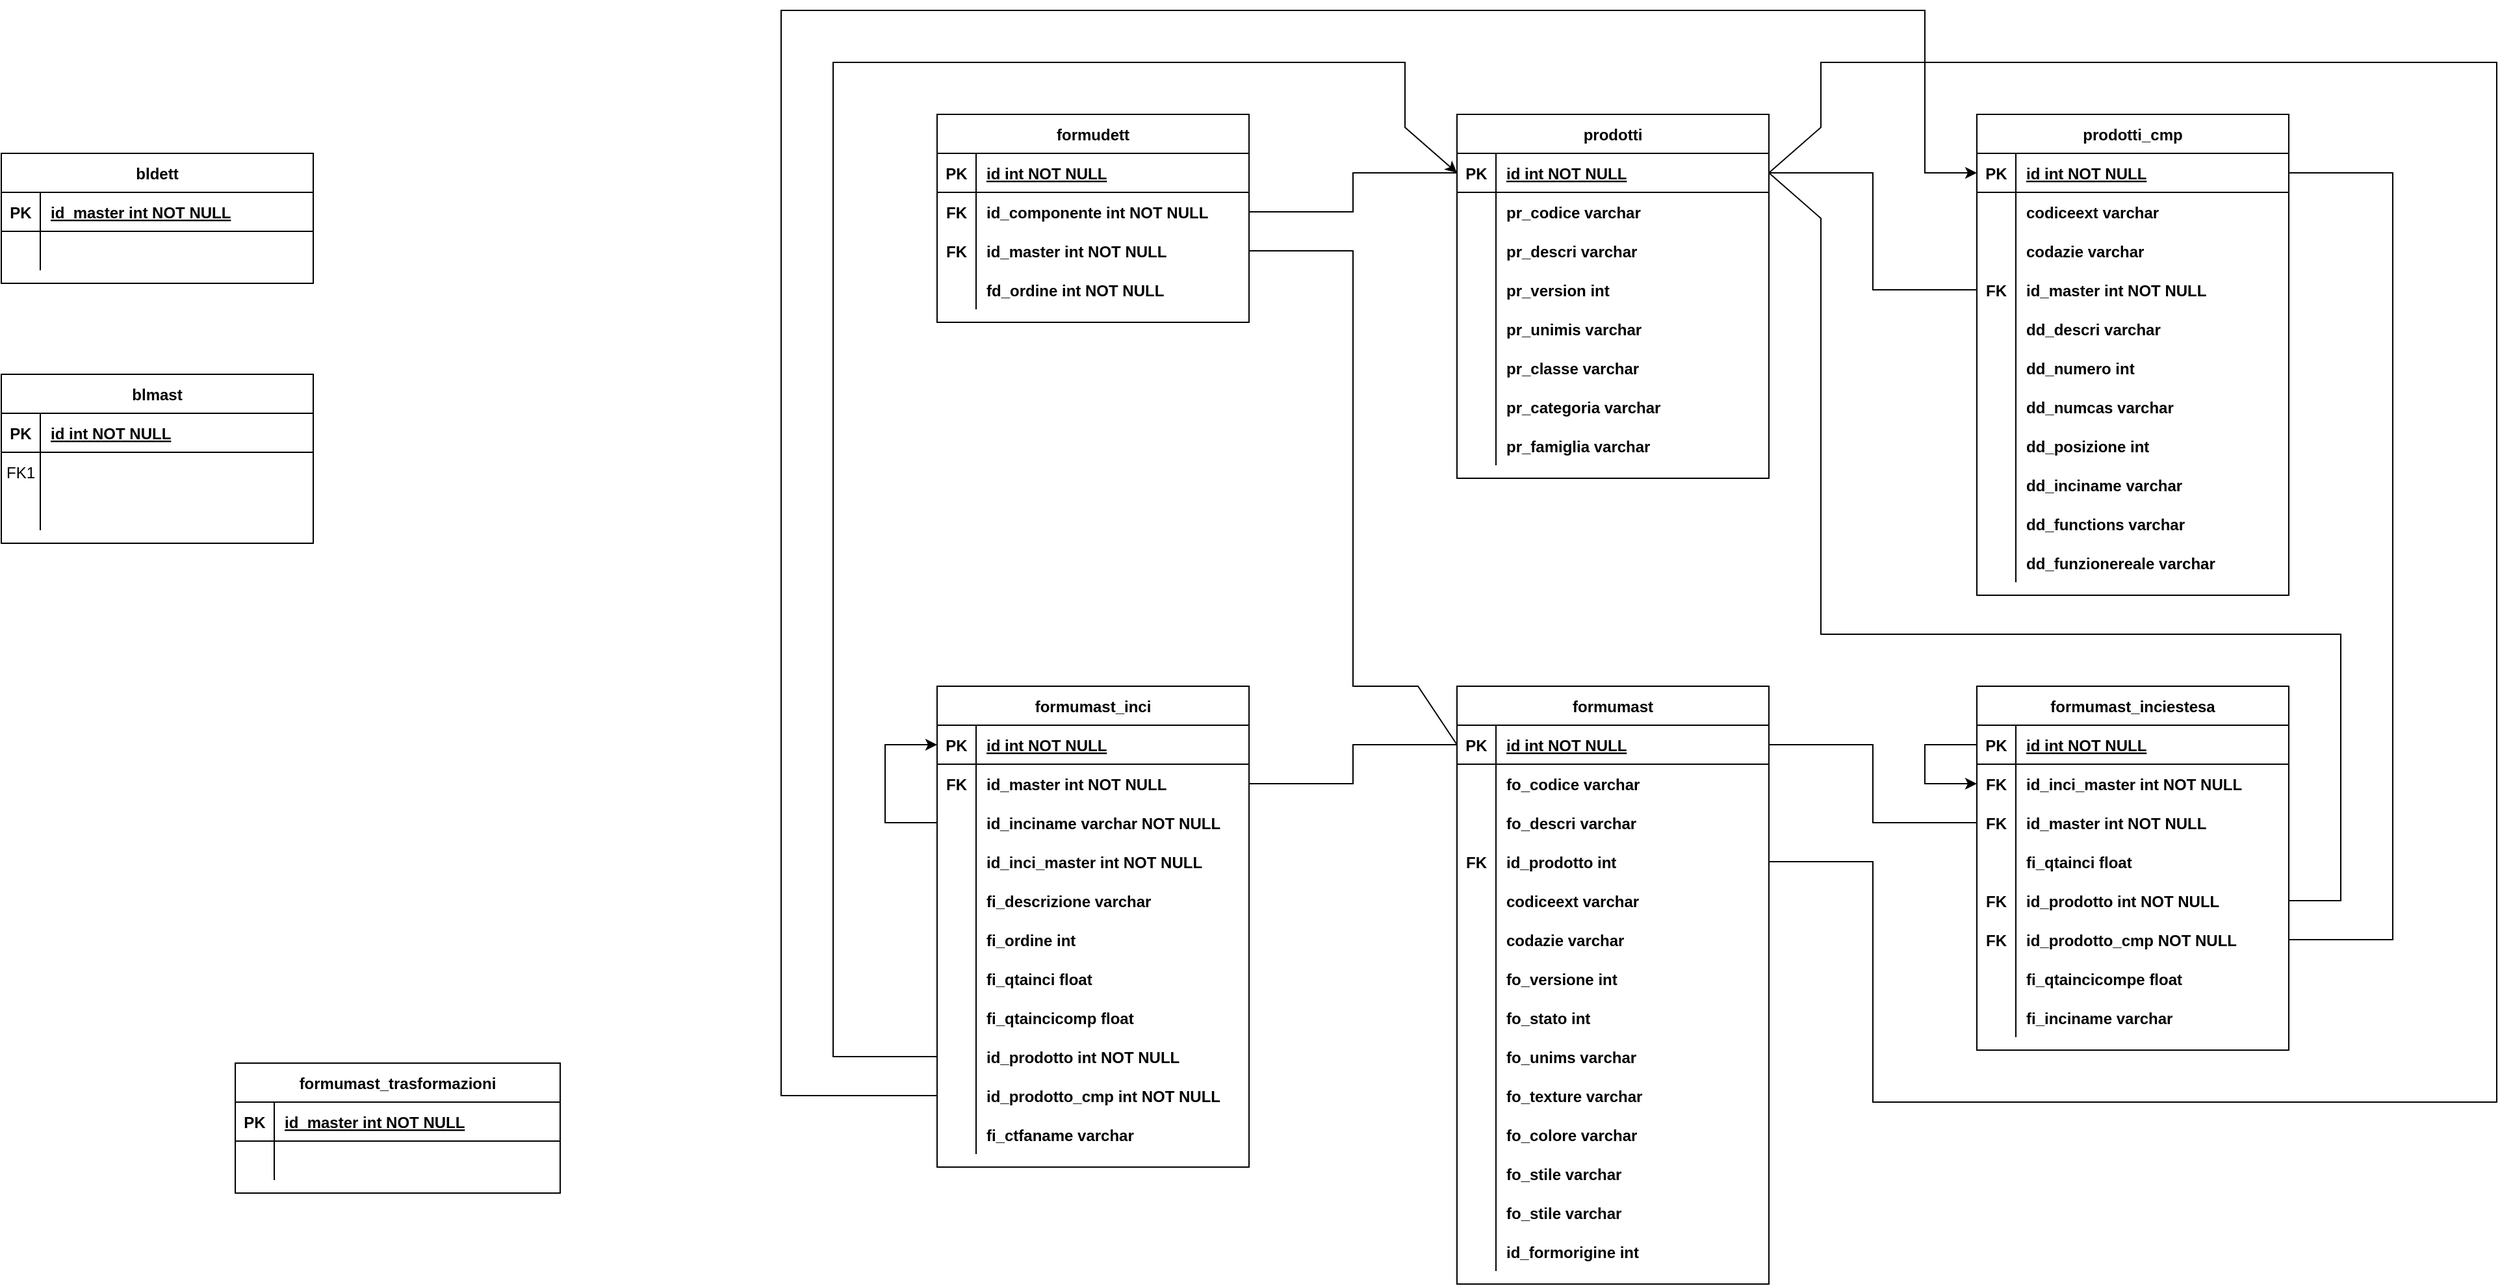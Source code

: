 <mxfile version="24.3.1" type="device">
  <diagram id="R2lEEEUBdFMjLlhIrx00" name="Page-1">
    <mxGraphModel dx="1593" dy="1942" grid="1" gridSize="10" guides="1" tooltips="1" connect="1" arrows="1" fold="1" page="1" pageScale="1" pageWidth="850" pageHeight="1100" math="0" shadow="0" extFonts="Permanent Marker^https://fonts.googleapis.com/css?family=Permanent+Marker">
      <root>
        <mxCell id="0" />
        <mxCell id="1" parent="0" />
        <mxCell id="C-vyLk0tnHw3VtMMgP7b-2" value="blmast" style="shape=table;startSize=30;container=1;collapsible=1;childLayout=tableLayout;fixedRows=1;rowLines=0;fontStyle=1;align=center;resizeLast=1;" parent="1" vertex="1">
          <mxGeometry x="80" y="240" width="240" height="130" as="geometry" />
        </mxCell>
        <mxCell id="C-vyLk0tnHw3VtMMgP7b-3" value="" style="shape=partialRectangle;collapsible=0;dropTarget=0;pointerEvents=0;fillColor=none;points=[[0,0.5],[1,0.5]];portConstraint=eastwest;top=0;left=0;right=0;bottom=1;" parent="C-vyLk0tnHw3VtMMgP7b-2" vertex="1">
          <mxGeometry y="30" width="240" height="30" as="geometry" />
        </mxCell>
        <mxCell id="C-vyLk0tnHw3VtMMgP7b-4" value="PK" style="shape=partialRectangle;overflow=hidden;connectable=0;fillColor=none;top=0;left=0;bottom=0;right=0;fontStyle=1;" parent="C-vyLk0tnHw3VtMMgP7b-3" vertex="1">
          <mxGeometry width="30" height="30" as="geometry">
            <mxRectangle width="30" height="30" as="alternateBounds" />
          </mxGeometry>
        </mxCell>
        <mxCell id="C-vyLk0tnHw3VtMMgP7b-5" value="id int NOT NULL " style="shape=partialRectangle;overflow=hidden;connectable=0;fillColor=none;top=0;left=0;bottom=0;right=0;align=left;spacingLeft=6;fontStyle=5;" parent="C-vyLk0tnHw3VtMMgP7b-3" vertex="1">
          <mxGeometry x="30" width="210" height="30" as="geometry">
            <mxRectangle width="210" height="30" as="alternateBounds" />
          </mxGeometry>
        </mxCell>
        <mxCell id="C-vyLk0tnHw3VtMMgP7b-6" value="" style="shape=partialRectangle;collapsible=0;dropTarget=0;pointerEvents=0;fillColor=none;points=[[0,0.5],[1,0.5]];portConstraint=eastwest;top=0;left=0;right=0;bottom=0;" parent="C-vyLk0tnHw3VtMMgP7b-2" vertex="1">
          <mxGeometry y="60" width="240" height="30" as="geometry" />
        </mxCell>
        <mxCell id="C-vyLk0tnHw3VtMMgP7b-7" value="FK1" style="shape=partialRectangle;overflow=hidden;connectable=0;fillColor=none;top=0;left=0;bottom=0;right=0;" parent="C-vyLk0tnHw3VtMMgP7b-6" vertex="1">
          <mxGeometry width="30" height="30" as="geometry">
            <mxRectangle width="30" height="30" as="alternateBounds" />
          </mxGeometry>
        </mxCell>
        <mxCell id="C-vyLk0tnHw3VtMMgP7b-8" value="" style="shape=partialRectangle;overflow=hidden;connectable=0;fillColor=none;top=0;left=0;bottom=0;right=0;align=left;spacingLeft=6;" parent="C-vyLk0tnHw3VtMMgP7b-6" vertex="1">
          <mxGeometry x="30" width="210" height="30" as="geometry">
            <mxRectangle width="210" height="30" as="alternateBounds" />
          </mxGeometry>
        </mxCell>
        <mxCell id="C-vyLk0tnHw3VtMMgP7b-9" value="" style="shape=partialRectangle;collapsible=0;dropTarget=0;pointerEvents=0;fillColor=none;points=[[0,0.5],[1,0.5]];portConstraint=eastwest;top=0;left=0;right=0;bottom=0;" parent="C-vyLk0tnHw3VtMMgP7b-2" vertex="1">
          <mxGeometry y="90" width="240" height="30" as="geometry" />
        </mxCell>
        <mxCell id="C-vyLk0tnHw3VtMMgP7b-10" value="" style="shape=partialRectangle;overflow=hidden;connectable=0;fillColor=none;top=0;left=0;bottom=0;right=0;" parent="C-vyLk0tnHw3VtMMgP7b-9" vertex="1">
          <mxGeometry width="30" height="30" as="geometry">
            <mxRectangle width="30" height="30" as="alternateBounds" />
          </mxGeometry>
        </mxCell>
        <mxCell id="C-vyLk0tnHw3VtMMgP7b-11" value="" style="shape=partialRectangle;overflow=hidden;connectable=0;fillColor=none;top=0;left=0;bottom=0;right=0;align=left;spacingLeft=6;" parent="C-vyLk0tnHw3VtMMgP7b-9" vertex="1">
          <mxGeometry x="30" width="210" height="30" as="geometry">
            <mxRectangle width="210" height="30" as="alternateBounds" />
          </mxGeometry>
        </mxCell>
        <mxCell id="C-vyLk0tnHw3VtMMgP7b-13" value="prodotti" style="shape=table;startSize=30;container=1;collapsible=1;childLayout=tableLayout;fixedRows=1;rowLines=0;fontStyle=1;align=center;resizeLast=1;" parent="1" vertex="1">
          <mxGeometry x="1200" y="40" width="240" height="280" as="geometry" />
        </mxCell>
        <mxCell id="C-vyLk0tnHw3VtMMgP7b-14" value="" style="shape=partialRectangle;collapsible=0;dropTarget=0;pointerEvents=0;fillColor=none;points=[[0,0.5],[1,0.5]];portConstraint=eastwest;top=0;left=0;right=0;bottom=1;" parent="C-vyLk0tnHw3VtMMgP7b-13" vertex="1">
          <mxGeometry y="30" width="240" height="30" as="geometry" />
        </mxCell>
        <mxCell id="C-vyLk0tnHw3VtMMgP7b-15" value="PK" style="shape=partialRectangle;overflow=hidden;connectable=0;fillColor=none;top=0;left=0;bottom=0;right=0;fontStyle=1;" parent="C-vyLk0tnHw3VtMMgP7b-14" vertex="1">
          <mxGeometry width="30" height="30" as="geometry">
            <mxRectangle width="30" height="30" as="alternateBounds" />
          </mxGeometry>
        </mxCell>
        <mxCell id="C-vyLk0tnHw3VtMMgP7b-16" value="id int NOT NULL" style="shape=partialRectangle;overflow=hidden;connectable=0;fillColor=none;top=0;left=0;bottom=0;right=0;align=left;spacingLeft=6;fontStyle=5;" parent="C-vyLk0tnHw3VtMMgP7b-14" vertex="1">
          <mxGeometry x="30" width="210" height="30" as="geometry">
            <mxRectangle width="210" height="30" as="alternateBounds" />
          </mxGeometry>
        </mxCell>
        <mxCell id="C-vyLk0tnHw3VtMMgP7b-17" value="" style="shape=partialRectangle;collapsible=0;dropTarget=0;pointerEvents=0;fillColor=none;points=[[0,0.5],[1,0.5]];portConstraint=eastwest;top=0;left=0;right=0;bottom=0;" parent="C-vyLk0tnHw3VtMMgP7b-13" vertex="1">
          <mxGeometry y="60" width="240" height="30" as="geometry" />
        </mxCell>
        <mxCell id="C-vyLk0tnHw3VtMMgP7b-18" value="" style="shape=partialRectangle;overflow=hidden;connectable=0;fillColor=none;top=0;left=0;bottom=0;right=0;" parent="C-vyLk0tnHw3VtMMgP7b-17" vertex="1">
          <mxGeometry width="30" height="30" as="geometry">
            <mxRectangle width="30" height="30" as="alternateBounds" />
          </mxGeometry>
        </mxCell>
        <mxCell id="C-vyLk0tnHw3VtMMgP7b-19" value="pr_codice varchar" style="shape=partialRectangle;overflow=hidden;connectable=0;fillColor=none;top=0;left=0;bottom=0;right=0;align=left;spacingLeft=6;fontStyle=1" parent="C-vyLk0tnHw3VtMMgP7b-17" vertex="1">
          <mxGeometry x="30" width="210" height="30" as="geometry">
            <mxRectangle width="210" height="30" as="alternateBounds" />
          </mxGeometry>
        </mxCell>
        <mxCell id="C-vyLk0tnHw3VtMMgP7b-20" value="" style="shape=partialRectangle;collapsible=0;dropTarget=0;pointerEvents=0;fillColor=none;points=[[0,0.5],[1,0.5]];portConstraint=eastwest;top=0;left=0;right=0;bottom=0;" parent="C-vyLk0tnHw3VtMMgP7b-13" vertex="1">
          <mxGeometry y="90" width="240" height="30" as="geometry" />
        </mxCell>
        <mxCell id="C-vyLk0tnHw3VtMMgP7b-21" value="" style="shape=partialRectangle;overflow=hidden;connectable=0;fillColor=none;top=0;left=0;bottom=0;right=0;" parent="C-vyLk0tnHw3VtMMgP7b-20" vertex="1">
          <mxGeometry width="30" height="30" as="geometry">
            <mxRectangle width="30" height="30" as="alternateBounds" />
          </mxGeometry>
        </mxCell>
        <mxCell id="C-vyLk0tnHw3VtMMgP7b-22" value="pr_descri varchar" style="shape=partialRectangle;overflow=hidden;connectable=0;fillColor=none;top=0;left=0;bottom=0;right=0;align=left;spacingLeft=6;fontStyle=1" parent="C-vyLk0tnHw3VtMMgP7b-20" vertex="1">
          <mxGeometry x="30" width="210" height="30" as="geometry">
            <mxRectangle width="210" height="30" as="alternateBounds" />
          </mxGeometry>
        </mxCell>
        <mxCell id="vhUOyRs2hQ3MFiWGyhEa-176" value="" style="shape=partialRectangle;collapsible=0;dropTarget=0;pointerEvents=0;fillColor=none;points=[[0,0.5],[1,0.5]];portConstraint=eastwest;top=0;left=0;right=0;bottom=0;" vertex="1" parent="C-vyLk0tnHw3VtMMgP7b-13">
          <mxGeometry y="120" width="240" height="30" as="geometry" />
        </mxCell>
        <mxCell id="vhUOyRs2hQ3MFiWGyhEa-177" value="" style="shape=partialRectangle;overflow=hidden;connectable=0;fillColor=none;top=0;left=0;bottom=0;right=0;" vertex="1" parent="vhUOyRs2hQ3MFiWGyhEa-176">
          <mxGeometry width="30" height="30" as="geometry">
            <mxRectangle width="30" height="30" as="alternateBounds" />
          </mxGeometry>
        </mxCell>
        <mxCell id="vhUOyRs2hQ3MFiWGyhEa-178" value="pr_version int" style="shape=partialRectangle;overflow=hidden;connectable=0;fillColor=none;top=0;left=0;bottom=0;right=0;align=left;spacingLeft=6;fontStyle=1" vertex="1" parent="vhUOyRs2hQ3MFiWGyhEa-176">
          <mxGeometry x="30" width="210" height="30" as="geometry">
            <mxRectangle width="210" height="30" as="alternateBounds" />
          </mxGeometry>
        </mxCell>
        <mxCell id="vhUOyRs2hQ3MFiWGyhEa-179" value="" style="shape=partialRectangle;collapsible=0;dropTarget=0;pointerEvents=0;fillColor=none;points=[[0,0.5],[1,0.5]];portConstraint=eastwest;top=0;left=0;right=0;bottom=0;" vertex="1" parent="C-vyLk0tnHw3VtMMgP7b-13">
          <mxGeometry y="150" width="240" height="30" as="geometry" />
        </mxCell>
        <mxCell id="vhUOyRs2hQ3MFiWGyhEa-180" value="" style="shape=partialRectangle;overflow=hidden;connectable=0;fillColor=none;top=0;left=0;bottom=0;right=0;" vertex="1" parent="vhUOyRs2hQ3MFiWGyhEa-179">
          <mxGeometry width="30" height="30" as="geometry">
            <mxRectangle width="30" height="30" as="alternateBounds" />
          </mxGeometry>
        </mxCell>
        <mxCell id="vhUOyRs2hQ3MFiWGyhEa-181" value="pr_unimis varchar" style="shape=partialRectangle;overflow=hidden;connectable=0;fillColor=none;top=0;left=0;bottom=0;right=0;align=left;spacingLeft=6;fontStyle=1" vertex="1" parent="vhUOyRs2hQ3MFiWGyhEa-179">
          <mxGeometry x="30" width="210" height="30" as="geometry">
            <mxRectangle width="210" height="30" as="alternateBounds" />
          </mxGeometry>
        </mxCell>
        <mxCell id="vhUOyRs2hQ3MFiWGyhEa-182" value="" style="shape=partialRectangle;collapsible=0;dropTarget=0;pointerEvents=0;fillColor=none;points=[[0,0.5],[1,0.5]];portConstraint=eastwest;top=0;left=0;right=0;bottom=0;" vertex="1" parent="C-vyLk0tnHw3VtMMgP7b-13">
          <mxGeometry y="180" width="240" height="30" as="geometry" />
        </mxCell>
        <mxCell id="vhUOyRs2hQ3MFiWGyhEa-183" value="" style="shape=partialRectangle;overflow=hidden;connectable=0;fillColor=none;top=0;left=0;bottom=0;right=0;" vertex="1" parent="vhUOyRs2hQ3MFiWGyhEa-182">
          <mxGeometry width="30" height="30" as="geometry">
            <mxRectangle width="30" height="30" as="alternateBounds" />
          </mxGeometry>
        </mxCell>
        <mxCell id="vhUOyRs2hQ3MFiWGyhEa-184" value="pr_classe varchar" style="shape=partialRectangle;overflow=hidden;connectable=0;fillColor=none;top=0;left=0;bottom=0;right=0;align=left;spacingLeft=6;fontStyle=1" vertex="1" parent="vhUOyRs2hQ3MFiWGyhEa-182">
          <mxGeometry x="30" width="210" height="30" as="geometry">
            <mxRectangle width="210" height="30" as="alternateBounds" />
          </mxGeometry>
        </mxCell>
        <mxCell id="vhUOyRs2hQ3MFiWGyhEa-185" value="" style="shape=partialRectangle;collapsible=0;dropTarget=0;pointerEvents=0;fillColor=none;points=[[0,0.5],[1,0.5]];portConstraint=eastwest;top=0;left=0;right=0;bottom=0;" vertex="1" parent="C-vyLk0tnHw3VtMMgP7b-13">
          <mxGeometry y="210" width="240" height="30" as="geometry" />
        </mxCell>
        <mxCell id="vhUOyRs2hQ3MFiWGyhEa-186" value="" style="shape=partialRectangle;overflow=hidden;connectable=0;fillColor=none;top=0;left=0;bottom=0;right=0;" vertex="1" parent="vhUOyRs2hQ3MFiWGyhEa-185">
          <mxGeometry width="30" height="30" as="geometry">
            <mxRectangle width="30" height="30" as="alternateBounds" />
          </mxGeometry>
        </mxCell>
        <mxCell id="vhUOyRs2hQ3MFiWGyhEa-187" value="pr_categoria varchar" style="shape=partialRectangle;overflow=hidden;connectable=0;fillColor=none;top=0;left=0;bottom=0;right=0;align=left;spacingLeft=6;fontStyle=1" vertex="1" parent="vhUOyRs2hQ3MFiWGyhEa-185">
          <mxGeometry x="30" width="210" height="30" as="geometry">
            <mxRectangle width="210" height="30" as="alternateBounds" />
          </mxGeometry>
        </mxCell>
        <mxCell id="vhUOyRs2hQ3MFiWGyhEa-188" value="" style="shape=partialRectangle;collapsible=0;dropTarget=0;pointerEvents=0;fillColor=none;points=[[0,0.5],[1,0.5]];portConstraint=eastwest;top=0;left=0;right=0;bottom=0;" vertex="1" parent="C-vyLk0tnHw3VtMMgP7b-13">
          <mxGeometry y="240" width="240" height="30" as="geometry" />
        </mxCell>
        <mxCell id="vhUOyRs2hQ3MFiWGyhEa-189" value="" style="shape=partialRectangle;overflow=hidden;connectable=0;fillColor=none;top=0;left=0;bottom=0;right=0;" vertex="1" parent="vhUOyRs2hQ3MFiWGyhEa-188">
          <mxGeometry width="30" height="30" as="geometry">
            <mxRectangle width="30" height="30" as="alternateBounds" />
          </mxGeometry>
        </mxCell>
        <mxCell id="vhUOyRs2hQ3MFiWGyhEa-190" value="pr_famiglia varchar" style="shape=partialRectangle;overflow=hidden;connectable=0;fillColor=none;top=0;left=0;bottom=0;right=0;align=left;spacingLeft=6;fontStyle=1" vertex="1" parent="vhUOyRs2hQ3MFiWGyhEa-188">
          <mxGeometry x="30" width="210" height="30" as="geometry">
            <mxRectangle width="210" height="30" as="alternateBounds" />
          </mxGeometry>
        </mxCell>
        <mxCell id="C-vyLk0tnHw3VtMMgP7b-23" value="bldett" style="shape=table;startSize=30;container=1;collapsible=1;childLayout=tableLayout;fixedRows=1;rowLines=0;fontStyle=1;align=center;resizeLast=1;" parent="1" vertex="1">
          <mxGeometry x="80" y="70" width="240" height="100" as="geometry">
            <mxRectangle x="100" y="60" width="70" height="30" as="alternateBounds" />
          </mxGeometry>
        </mxCell>
        <mxCell id="C-vyLk0tnHw3VtMMgP7b-24" value="" style="shape=partialRectangle;collapsible=0;dropTarget=0;pointerEvents=0;fillColor=none;points=[[0,0.5],[1,0.5]];portConstraint=eastwest;top=0;left=0;right=0;bottom=1;" parent="C-vyLk0tnHw3VtMMgP7b-23" vertex="1">
          <mxGeometry y="30" width="240" height="30" as="geometry" />
        </mxCell>
        <mxCell id="C-vyLk0tnHw3VtMMgP7b-25" value="PK" style="shape=partialRectangle;overflow=hidden;connectable=0;fillColor=none;top=0;left=0;bottom=0;right=0;fontStyle=1;" parent="C-vyLk0tnHw3VtMMgP7b-24" vertex="1">
          <mxGeometry width="30" height="30" as="geometry">
            <mxRectangle width="30" height="30" as="alternateBounds" />
          </mxGeometry>
        </mxCell>
        <mxCell id="C-vyLk0tnHw3VtMMgP7b-26" value="id_master int NOT NULL " style="shape=partialRectangle;overflow=hidden;connectable=0;fillColor=none;top=0;left=0;bottom=0;right=0;align=left;spacingLeft=6;fontStyle=5;" parent="C-vyLk0tnHw3VtMMgP7b-24" vertex="1">
          <mxGeometry x="30" width="210" height="30" as="geometry">
            <mxRectangle width="210" height="30" as="alternateBounds" />
          </mxGeometry>
        </mxCell>
        <mxCell id="C-vyLk0tnHw3VtMMgP7b-27" value="" style="shape=partialRectangle;collapsible=0;dropTarget=0;pointerEvents=0;fillColor=none;points=[[0,0.5],[1,0.5]];portConstraint=eastwest;top=0;left=0;right=0;bottom=0;" parent="C-vyLk0tnHw3VtMMgP7b-23" vertex="1">
          <mxGeometry y="60" width="240" height="30" as="geometry" />
        </mxCell>
        <mxCell id="C-vyLk0tnHw3VtMMgP7b-28" value="" style="shape=partialRectangle;overflow=hidden;connectable=0;fillColor=none;top=0;left=0;bottom=0;right=0;" parent="C-vyLk0tnHw3VtMMgP7b-27" vertex="1">
          <mxGeometry width="30" height="30" as="geometry">
            <mxRectangle width="30" height="30" as="alternateBounds" />
          </mxGeometry>
        </mxCell>
        <mxCell id="C-vyLk0tnHw3VtMMgP7b-29" value="" style="shape=partialRectangle;overflow=hidden;connectable=0;fillColor=none;top=0;left=0;bottom=0;right=0;align=left;spacingLeft=6;" parent="C-vyLk0tnHw3VtMMgP7b-27" vertex="1">
          <mxGeometry x="30" width="210" height="30" as="geometry">
            <mxRectangle width="210" height="30" as="alternateBounds" />
          </mxGeometry>
        </mxCell>
        <mxCell id="o1WJ78FZN-9Ly76G4hb2-1" value="formumast" style="shape=table;startSize=30;container=1;collapsible=1;childLayout=tableLayout;fixedRows=1;rowLines=0;fontStyle=1;align=center;resizeLast=1;" parent="1" vertex="1">
          <mxGeometry x="1200" y="480" width="240" height="460" as="geometry" />
        </mxCell>
        <mxCell id="o1WJ78FZN-9Ly76G4hb2-2" value="" style="shape=partialRectangle;collapsible=0;dropTarget=0;pointerEvents=0;fillColor=none;points=[[0,0.5],[1,0.5]];portConstraint=eastwest;top=0;left=0;right=0;bottom=1;" parent="o1WJ78FZN-9Ly76G4hb2-1" vertex="1">
          <mxGeometry y="30" width="240" height="30" as="geometry" />
        </mxCell>
        <mxCell id="o1WJ78FZN-9Ly76G4hb2-3" value="PK" style="shape=partialRectangle;overflow=hidden;connectable=0;fillColor=none;top=0;left=0;bottom=0;right=0;fontStyle=1;" parent="o1WJ78FZN-9Ly76G4hb2-2" vertex="1">
          <mxGeometry width="30" height="30" as="geometry">
            <mxRectangle width="30" height="30" as="alternateBounds" />
          </mxGeometry>
        </mxCell>
        <mxCell id="o1WJ78FZN-9Ly76G4hb2-4" value="id int NOT NULL " style="shape=partialRectangle;overflow=hidden;connectable=0;fillColor=none;top=0;left=0;bottom=0;right=0;align=left;spacingLeft=6;fontStyle=5;" parent="o1WJ78FZN-9Ly76G4hb2-2" vertex="1">
          <mxGeometry x="30" width="210" height="30" as="geometry">
            <mxRectangle width="210" height="30" as="alternateBounds" />
          </mxGeometry>
        </mxCell>
        <mxCell id="o1WJ78FZN-9Ly76G4hb2-5" value="" style="shape=partialRectangle;collapsible=0;dropTarget=0;pointerEvents=0;fillColor=none;points=[[0,0.5],[1,0.5]];portConstraint=eastwest;top=0;left=0;right=0;bottom=0;" parent="o1WJ78FZN-9Ly76G4hb2-1" vertex="1">
          <mxGeometry y="60" width="240" height="30" as="geometry" />
        </mxCell>
        <mxCell id="o1WJ78FZN-9Ly76G4hb2-6" value="" style="shape=partialRectangle;overflow=hidden;connectable=0;fillColor=none;top=0;left=0;bottom=0;right=0;" parent="o1WJ78FZN-9Ly76G4hb2-5" vertex="1">
          <mxGeometry width="30" height="30" as="geometry">
            <mxRectangle width="30" height="30" as="alternateBounds" />
          </mxGeometry>
        </mxCell>
        <mxCell id="o1WJ78FZN-9Ly76G4hb2-7" value="fo_codice varchar" style="shape=partialRectangle;overflow=hidden;connectable=0;fillColor=none;top=0;left=0;bottom=0;right=0;align=left;spacingLeft=6;fontStyle=1" parent="o1WJ78FZN-9Ly76G4hb2-5" vertex="1">
          <mxGeometry x="30" width="210" height="30" as="geometry">
            <mxRectangle width="210" height="30" as="alternateBounds" />
          </mxGeometry>
        </mxCell>
        <mxCell id="vhUOyRs2hQ3MFiWGyhEa-90" value="" style="shape=partialRectangle;collapsible=0;dropTarget=0;pointerEvents=0;fillColor=none;points=[[0,0.5],[1,0.5]];portConstraint=eastwest;top=0;left=0;right=0;bottom=0;" vertex="1" parent="o1WJ78FZN-9Ly76G4hb2-1">
          <mxGeometry y="90" width="240" height="30" as="geometry" />
        </mxCell>
        <mxCell id="vhUOyRs2hQ3MFiWGyhEa-91" value="" style="shape=partialRectangle;overflow=hidden;connectable=0;fillColor=none;top=0;left=0;bottom=0;right=0;" vertex="1" parent="vhUOyRs2hQ3MFiWGyhEa-90">
          <mxGeometry width="30" height="30" as="geometry">
            <mxRectangle width="30" height="30" as="alternateBounds" />
          </mxGeometry>
        </mxCell>
        <mxCell id="vhUOyRs2hQ3MFiWGyhEa-92" value="fo_descri varchar" style="shape=partialRectangle;overflow=hidden;connectable=0;fillColor=none;top=0;left=0;bottom=0;right=0;align=left;spacingLeft=6;fontStyle=1" vertex="1" parent="vhUOyRs2hQ3MFiWGyhEa-90">
          <mxGeometry x="30" width="210" height="30" as="geometry">
            <mxRectangle width="210" height="30" as="alternateBounds" />
          </mxGeometry>
        </mxCell>
        <mxCell id="vhUOyRs2hQ3MFiWGyhEa-93" value="" style="shape=partialRectangle;collapsible=0;dropTarget=0;pointerEvents=0;fillColor=none;points=[[0,0.5],[1,0.5]];portConstraint=eastwest;top=0;left=0;right=0;bottom=0;" vertex="1" parent="o1WJ78FZN-9Ly76G4hb2-1">
          <mxGeometry y="120" width="240" height="30" as="geometry" />
        </mxCell>
        <mxCell id="vhUOyRs2hQ3MFiWGyhEa-94" value="FK" style="shape=partialRectangle;overflow=hidden;connectable=0;fillColor=none;top=0;left=0;bottom=0;right=0;fontStyle=1" vertex="1" parent="vhUOyRs2hQ3MFiWGyhEa-93">
          <mxGeometry width="30" height="30" as="geometry">
            <mxRectangle width="30" height="30" as="alternateBounds" />
          </mxGeometry>
        </mxCell>
        <mxCell id="vhUOyRs2hQ3MFiWGyhEa-95" value="id_prodotto int" style="shape=partialRectangle;overflow=hidden;connectable=0;fillColor=none;top=0;left=0;bottom=0;right=0;align=left;spacingLeft=6;fontStyle=1" vertex="1" parent="vhUOyRs2hQ3MFiWGyhEa-93">
          <mxGeometry x="30" width="210" height="30" as="geometry">
            <mxRectangle width="210" height="30" as="alternateBounds" />
          </mxGeometry>
        </mxCell>
        <mxCell id="vhUOyRs2hQ3MFiWGyhEa-96" value="" style="shape=partialRectangle;collapsible=0;dropTarget=0;pointerEvents=0;fillColor=none;points=[[0,0.5],[1,0.5]];portConstraint=eastwest;top=0;left=0;right=0;bottom=0;" vertex="1" parent="o1WJ78FZN-9Ly76G4hb2-1">
          <mxGeometry y="150" width="240" height="30" as="geometry" />
        </mxCell>
        <mxCell id="vhUOyRs2hQ3MFiWGyhEa-97" value="" style="shape=partialRectangle;overflow=hidden;connectable=0;fillColor=none;top=0;left=0;bottom=0;right=0;" vertex="1" parent="vhUOyRs2hQ3MFiWGyhEa-96">
          <mxGeometry width="30" height="30" as="geometry">
            <mxRectangle width="30" height="30" as="alternateBounds" />
          </mxGeometry>
        </mxCell>
        <mxCell id="vhUOyRs2hQ3MFiWGyhEa-98" value="codiceext varchar" style="shape=partialRectangle;overflow=hidden;connectable=0;fillColor=none;top=0;left=0;bottom=0;right=0;align=left;spacingLeft=6;fontStyle=1" vertex="1" parent="vhUOyRs2hQ3MFiWGyhEa-96">
          <mxGeometry x="30" width="210" height="30" as="geometry">
            <mxRectangle width="210" height="30" as="alternateBounds" />
          </mxGeometry>
        </mxCell>
        <mxCell id="vhUOyRs2hQ3MFiWGyhEa-99" value="" style="shape=partialRectangle;collapsible=0;dropTarget=0;pointerEvents=0;fillColor=none;points=[[0,0.5],[1,0.5]];portConstraint=eastwest;top=0;left=0;right=0;bottom=0;" vertex="1" parent="o1WJ78FZN-9Ly76G4hb2-1">
          <mxGeometry y="180" width="240" height="30" as="geometry" />
        </mxCell>
        <mxCell id="vhUOyRs2hQ3MFiWGyhEa-100" value="" style="shape=partialRectangle;overflow=hidden;connectable=0;fillColor=none;top=0;left=0;bottom=0;right=0;" vertex="1" parent="vhUOyRs2hQ3MFiWGyhEa-99">
          <mxGeometry width="30" height="30" as="geometry">
            <mxRectangle width="30" height="30" as="alternateBounds" />
          </mxGeometry>
        </mxCell>
        <mxCell id="vhUOyRs2hQ3MFiWGyhEa-101" value="codazie varchar" style="shape=partialRectangle;overflow=hidden;connectable=0;fillColor=none;top=0;left=0;bottom=0;right=0;align=left;spacingLeft=6;fontStyle=1" vertex="1" parent="vhUOyRs2hQ3MFiWGyhEa-99">
          <mxGeometry x="30" width="210" height="30" as="geometry">
            <mxRectangle width="210" height="30" as="alternateBounds" />
          </mxGeometry>
        </mxCell>
        <mxCell id="vhUOyRs2hQ3MFiWGyhEa-102" value="" style="shape=partialRectangle;collapsible=0;dropTarget=0;pointerEvents=0;fillColor=none;points=[[0,0.5],[1,0.5]];portConstraint=eastwest;top=0;left=0;right=0;bottom=0;" vertex="1" parent="o1WJ78FZN-9Ly76G4hb2-1">
          <mxGeometry y="210" width="240" height="30" as="geometry" />
        </mxCell>
        <mxCell id="vhUOyRs2hQ3MFiWGyhEa-103" value="" style="shape=partialRectangle;overflow=hidden;connectable=0;fillColor=none;top=0;left=0;bottom=0;right=0;" vertex="1" parent="vhUOyRs2hQ3MFiWGyhEa-102">
          <mxGeometry width="30" height="30" as="geometry">
            <mxRectangle width="30" height="30" as="alternateBounds" />
          </mxGeometry>
        </mxCell>
        <mxCell id="vhUOyRs2hQ3MFiWGyhEa-104" value="fo_versione int" style="shape=partialRectangle;overflow=hidden;connectable=0;fillColor=none;top=0;left=0;bottom=0;right=0;align=left;spacingLeft=6;fontStyle=1" vertex="1" parent="vhUOyRs2hQ3MFiWGyhEa-102">
          <mxGeometry x="30" width="210" height="30" as="geometry">
            <mxRectangle width="210" height="30" as="alternateBounds" />
          </mxGeometry>
        </mxCell>
        <mxCell id="vhUOyRs2hQ3MFiWGyhEa-105" value="" style="shape=partialRectangle;collapsible=0;dropTarget=0;pointerEvents=0;fillColor=none;points=[[0,0.5],[1,0.5]];portConstraint=eastwest;top=0;left=0;right=0;bottom=0;" vertex="1" parent="o1WJ78FZN-9Ly76G4hb2-1">
          <mxGeometry y="240" width="240" height="30" as="geometry" />
        </mxCell>
        <mxCell id="vhUOyRs2hQ3MFiWGyhEa-106" value="" style="shape=partialRectangle;overflow=hidden;connectable=0;fillColor=none;top=0;left=0;bottom=0;right=0;" vertex="1" parent="vhUOyRs2hQ3MFiWGyhEa-105">
          <mxGeometry width="30" height="30" as="geometry">
            <mxRectangle width="30" height="30" as="alternateBounds" />
          </mxGeometry>
        </mxCell>
        <mxCell id="vhUOyRs2hQ3MFiWGyhEa-107" value="fo_stato int" style="shape=partialRectangle;overflow=hidden;connectable=0;fillColor=none;top=0;left=0;bottom=0;right=0;align=left;spacingLeft=6;fontStyle=1" vertex="1" parent="vhUOyRs2hQ3MFiWGyhEa-105">
          <mxGeometry x="30" width="210" height="30" as="geometry">
            <mxRectangle width="210" height="30" as="alternateBounds" />
          </mxGeometry>
        </mxCell>
        <mxCell id="vhUOyRs2hQ3MFiWGyhEa-108" value="" style="shape=partialRectangle;collapsible=0;dropTarget=0;pointerEvents=0;fillColor=none;points=[[0,0.5],[1,0.5]];portConstraint=eastwest;top=0;left=0;right=0;bottom=0;" vertex="1" parent="o1WJ78FZN-9Ly76G4hb2-1">
          <mxGeometry y="270" width="240" height="30" as="geometry" />
        </mxCell>
        <mxCell id="vhUOyRs2hQ3MFiWGyhEa-109" value="" style="shape=partialRectangle;overflow=hidden;connectable=0;fillColor=none;top=0;left=0;bottom=0;right=0;" vertex="1" parent="vhUOyRs2hQ3MFiWGyhEa-108">
          <mxGeometry width="30" height="30" as="geometry">
            <mxRectangle width="30" height="30" as="alternateBounds" />
          </mxGeometry>
        </mxCell>
        <mxCell id="vhUOyRs2hQ3MFiWGyhEa-110" value="fo_unims varchar" style="shape=partialRectangle;overflow=hidden;connectable=0;fillColor=none;top=0;left=0;bottom=0;right=0;align=left;spacingLeft=6;fontStyle=1" vertex="1" parent="vhUOyRs2hQ3MFiWGyhEa-108">
          <mxGeometry x="30" width="210" height="30" as="geometry">
            <mxRectangle width="210" height="30" as="alternateBounds" />
          </mxGeometry>
        </mxCell>
        <mxCell id="vhUOyRs2hQ3MFiWGyhEa-111" value="" style="shape=partialRectangle;collapsible=0;dropTarget=0;pointerEvents=0;fillColor=none;points=[[0,0.5],[1,0.5]];portConstraint=eastwest;top=0;left=0;right=0;bottom=0;" vertex="1" parent="o1WJ78FZN-9Ly76G4hb2-1">
          <mxGeometry y="300" width="240" height="30" as="geometry" />
        </mxCell>
        <mxCell id="vhUOyRs2hQ3MFiWGyhEa-112" value="" style="shape=partialRectangle;overflow=hidden;connectable=0;fillColor=none;top=0;left=0;bottom=0;right=0;" vertex="1" parent="vhUOyRs2hQ3MFiWGyhEa-111">
          <mxGeometry width="30" height="30" as="geometry">
            <mxRectangle width="30" height="30" as="alternateBounds" />
          </mxGeometry>
        </mxCell>
        <mxCell id="vhUOyRs2hQ3MFiWGyhEa-113" value="fo_texture varchar" style="shape=partialRectangle;overflow=hidden;connectable=0;fillColor=none;top=0;left=0;bottom=0;right=0;align=left;spacingLeft=6;fontStyle=1" vertex="1" parent="vhUOyRs2hQ3MFiWGyhEa-111">
          <mxGeometry x="30" width="210" height="30" as="geometry">
            <mxRectangle width="210" height="30" as="alternateBounds" />
          </mxGeometry>
        </mxCell>
        <mxCell id="vhUOyRs2hQ3MFiWGyhEa-114" value="" style="shape=partialRectangle;collapsible=0;dropTarget=0;pointerEvents=0;fillColor=none;points=[[0,0.5],[1,0.5]];portConstraint=eastwest;top=0;left=0;right=0;bottom=0;" vertex="1" parent="o1WJ78FZN-9Ly76G4hb2-1">
          <mxGeometry y="330" width="240" height="30" as="geometry" />
        </mxCell>
        <mxCell id="vhUOyRs2hQ3MFiWGyhEa-115" value="" style="shape=partialRectangle;overflow=hidden;connectable=0;fillColor=none;top=0;left=0;bottom=0;right=0;" vertex="1" parent="vhUOyRs2hQ3MFiWGyhEa-114">
          <mxGeometry width="30" height="30" as="geometry">
            <mxRectangle width="30" height="30" as="alternateBounds" />
          </mxGeometry>
        </mxCell>
        <mxCell id="vhUOyRs2hQ3MFiWGyhEa-116" value="fo_colore varchar" style="shape=partialRectangle;overflow=hidden;connectable=0;fillColor=none;top=0;left=0;bottom=0;right=0;align=left;spacingLeft=6;fontStyle=1" vertex="1" parent="vhUOyRs2hQ3MFiWGyhEa-114">
          <mxGeometry x="30" width="210" height="30" as="geometry">
            <mxRectangle width="210" height="30" as="alternateBounds" />
          </mxGeometry>
        </mxCell>
        <mxCell id="vhUOyRs2hQ3MFiWGyhEa-117" value="" style="shape=partialRectangle;collapsible=0;dropTarget=0;pointerEvents=0;fillColor=none;points=[[0,0.5],[1,0.5]];portConstraint=eastwest;top=0;left=0;right=0;bottom=0;" vertex="1" parent="o1WJ78FZN-9Ly76G4hb2-1">
          <mxGeometry y="360" width="240" height="30" as="geometry" />
        </mxCell>
        <mxCell id="vhUOyRs2hQ3MFiWGyhEa-118" value="" style="shape=partialRectangle;overflow=hidden;connectable=0;fillColor=none;top=0;left=0;bottom=0;right=0;" vertex="1" parent="vhUOyRs2hQ3MFiWGyhEa-117">
          <mxGeometry width="30" height="30" as="geometry">
            <mxRectangle width="30" height="30" as="alternateBounds" />
          </mxGeometry>
        </mxCell>
        <mxCell id="vhUOyRs2hQ3MFiWGyhEa-119" value="fo_stile varchar" style="shape=partialRectangle;overflow=hidden;connectable=0;fillColor=none;top=0;left=0;bottom=0;right=0;align=left;spacingLeft=6;fontStyle=1" vertex="1" parent="vhUOyRs2hQ3MFiWGyhEa-117">
          <mxGeometry x="30" width="210" height="30" as="geometry">
            <mxRectangle width="210" height="30" as="alternateBounds" />
          </mxGeometry>
        </mxCell>
        <mxCell id="vhUOyRs2hQ3MFiWGyhEa-120" value="" style="shape=partialRectangle;collapsible=0;dropTarget=0;pointerEvents=0;fillColor=none;points=[[0,0.5],[1,0.5]];portConstraint=eastwest;top=0;left=0;right=0;bottom=0;" vertex="1" parent="o1WJ78FZN-9Ly76G4hb2-1">
          <mxGeometry y="390" width="240" height="30" as="geometry" />
        </mxCell>
        <mxCell id="vhUOyRs2hQ3MFiWGyhEa-121" value="" style="shape=partialRectangle;overflow=hidden;connectable=0;fillColor=none;top=0;left=0;bottom=0;right=0;" vertex="1" parent="vhUOyRs2hQ3MFiWGyhEa-120">
          <mxGeometry width="30" height="30" as="geometry">
            <mxRectangle width="30" height="30" as="alternateBounds" />
          </mxGeometry>
        </mxCell>
        <mxCell id="vhUOyRs2hQ3MFiWGyhEa-122" value="fo_stile varchar" style="shape=partialRectangle;overflow=hidden;connectable=0;fillColor=none;top=0;left=0;bottom=0;right=0;align=left;spacingLeft=6;fontStyle=1" vertex="1" parent="vhUOyRs2hQ3MFiWGyhEa-120">
          <mxGeometry x="30" width="210" height="30" as="geometry">
            <mxRectangle width="210" height="30" as="alternateBounds" />
          </mxGeometry>
        </mxCell>
        <mxCell id="vhUOyRs2hQ3MFiWGyhEa-123" value="" style="shape=partialRectangle;collapsible=0;dropTarget=0;pointerEvents=0;fillColor=none;points=[[0,0.5],[1,0.5]];portConstraint=eastwest;top=0;left=0;right=0;bottom=0;" vertex="1" parent="o1WJ78FZN-9Ly76G4hb2-1">
          <mxGeometry y="420" width="240" height="30" as="geometry" />
        </mxCell>
        <mxCell id="vhUOyRs2hQ3MFiWGyhEa-124" value="" style="shape=partialRectangle;overflow=hidden;connectable=0;fillColor=none;top=0;left=0;bottom=0;right=0;" vertex="1" parent="vhUOyRs2hQ3MFiWGyhEa-123">
          <mxGeometry width="30" height="30" as="geometry">
            <mxRectangle width="30" height="30" as="alternateBounds" />
          </mxGeometry>
        </mxCell>
        <mxCell id="vhUOyRs2hQ3MFiWGyhEa-125" value="id_formorigine int" style="shape=partialRectangle;overflow=hidden;connectable=0;fillColor=none;top=0;left=0;bottom=0;right=0;align=left;spacingLeft=6;fontStyle=1" vertex="1" parent="vhUOyRs2hQ3MFiWGyhEa-123">
          <mxGeometry x="30" width="210" height="30" as="geometry">
            <mxRectangle width="210" height="30" as="alternateBounds" />
          </mxGeometry>
        </mxCell>
        <mxCell id="o1WJ78FZN-9Ly76G4hb2-8" value="formudett" style="shape=table;startSize=30;container=1;collapsible=1;childLayout=tableLayout;fixedRows=1;rowLines=0;fontStyle=1;align=center;resizeLast=1;" parent="1" vertex="1">
          <mxGeometry x="800" y="40" width="240" height="160" as="geometry" />
        </mxCell>
        <mxCell id="o1WJ78FZN-9Ly76G4hb2-9" value="" style="shape=partialRectangle;collapsible=0;dropTarget=0;pointerEvents=0;fillColor=none;points=[[0,0.5],[1,0.5]];portConstraint=eastwest;top=0;left=0;right=0;bottom=1;" parent="o1WJ78FZN-9Ly76G4hb2-8" vertex="1">
          <mxGeometry y="30" width="240" height="30" as="geometry" />
        </mxCell>
        <mxCell id="o1WJ78FZN-9Ly76G4hb2-10" value="PK" style="shape=partialRectangle;overflow=hidden;connectable=0;fillColor=none;top=0;left=0;bottom=0;right=0;fontStyle=1;" parent="o1WJ78FZN-9Ly76G4hb2-9" vertex="1">
          <mxGeometry width="30" height="30" as="geometry">
            <mxRectangle width="30" height="30" as="alternateBounds" />
          </mxGeometry>
        </mxCell>
        <mxCell id="o1WJ78FZN-9Ly76G4hb2-11" value="id int NOT NULL " style="shape=partialRectangle;overflow=hidden;connectable=0;fillColor=none;top=0;left=0;bottom=0;right=0;align=left;spacingLeft=6;fontStyle=5;" parent="o1WJ78FZN-9Ly76G4hb2-9" vertex="1">
          <mxGeometry x="30" width="210" height="30" as="geometry">
            <mxRectangle width="210" height="30" as="alternateBounds" />
          </mxGeometry>
        </mxCell>
        <mxCell id="vhUOyRs2hQ3MFiWGyhEa-7" value="" style="shape=partialRectangle;collapsible=0;dropTarget=0;pointerEvents=0;fillColor=none;points=[[0,0.5],[1,0.5]];portConstraint=eastwest;top=0;left=0;right=0;bottom=0;" vertex="1" parent="o1WJ78FZN-9Ly76G4hb2-8">
          <mxGeometry y="60" width="240" height="30" as="geometry" />
        </mxCell>
        <mxCell id="vhUOyRs2hQ3MFiWGyhEa-8" value="FK" style="shape=partialRectangle;overflow=hidden;connectable=0;fillColor=none;top=0;left=0;bottom=0;right=0;fontStyle=1" vertex="1" parent="vhUOyRs2hQ3MFiWGyhEa-7">
          <mxGeometry width="30" height="30" as="geometry">
            <mxRectangle width="30" height="30" as="alternateBounds" />
          </mxGeometry>
        </mxCell>
        <mxCell id="vhUOyRs2hQ3MFiWGyhEa-9" value="id_componente int NOT NULL" style="shape=partialRectangle;overflow=hidden;connectable=0;fillColor=none;top=0;left=0;bottom=0;right=0;align=left;spacingLeft=6;fontStyle=1" vertex="1" parent="vhUOyRs2hQ3MFiWGyhEa-7">
          <mxGeometry x="30" width="210" height="30" as="geometry">
            <mxRectangle width="210" height="30" as="alternateBounds" />
          </mxGeometry>
        </mxCell>
        <mxCell id="o1WJ78FZN-9Ly76G4hb2-12" value="" style="shape=partialRectangle;collapsible=0;dropTarget=0;pointerEvents=0;fillColor=none;points=[[0,0.5],[1,0.5]];portConstraint=eastwest;top=0;left=0;right=0;bottom=0;" parent="o1WJ78FZN-9Ly76G4hb2-8" vertex="1">
          <mxGeometry y="90" width="240" height="30" as="geometry" />
        </mxCell>
        <mxCell id="o1WJ78FZN-9Ly76G4hb2-13" value="FK" style="shape=partialRectangle;overflow=hidden;connectable=0;fillColor=none;top=0;left=0;bottom=0;right=0;fontStyle=1" parent="o1WJ78FZN-9Ly76G4hb2-12" vertex="1">
          <mxGeometry width="30" height="30" as="geometry">
            <mxRectangle width="30" height="30" as="alternateBounds" />
          </mxGeometry>
        </mxCell>
        <mxCell id="o1WJ78FZN-9Ly76G4hb2-14" value="id_master int NOT NULL" style="shape=partialRectangle;overflow=hidden;connectable=0;fillColor=none;top=0;left=0;bottom=0;right=0;align=left;spacingLeft=6;fontStyle=1" parent="o1WJ78FZN-9Ly76G4hb2-12" vertex="1">
          <mxGeometry x="30" width="210" height="30" as="geometry">
            <mxRectangle width="210" height="30" as="alternateBounds" />
          </mxGeometry>
        </mxCell>
        <mxCell id="vhUOyRs2hQ3MFiWGyhEa-10" value="" style="shape=partialRectangle;collapsible=0;dropTarget=0;pointerEvents=0;fillColor=none;points=[[0,0.5],[1,0.5]];portConstraint=eastwest;top=0;left=0;right=0;bottom=0;" vertex="1" parent="o1WJ78FZN-9Ly76G4hb2-8">
          <mxGeometry y="120" width="240" height="30" as="geometry" />
        </mxCell>
        <mxCell id="vhUOyRs2hQ3MFiWGyhEa-11" value="" style="shape=partialRectangle;overflow=hidden;connectable=0;fillColor=none;top=0;left=0;bottom=0;right=0;" vertex="1" parent="vhUOyRs2hQ3MFiWGyhEa-10">
          <mxGeometry width="30" height="30" as="geometry">
            <mxRectangle width="30" height="30" as="alternateBounds" />
          </mxGeometry>
        </mxCell>
        <mxCell id="vhUOyRs2hQ3MFiWGyhEa-12" value="fd_ordine int NOT NULL" style="shape=partialRectangle;overflow=hidden;connectable=0;fillColor=none;top=0;left=0;bottom=0;right=0;align=left;spacingLeft=6;fontStyle=1" vertex="1" parent="vhUOyRs2hQ3MFiWGyhEa-10">
          <mxGeometry x="30" width="210" height="30" as="geometry">
            <mxRectangle width="210" height="30" as="alternateBounds" />
          </mxGeometry>
        </mxCell>
        <mxCell id="o1WJ78FZN-9Ly76G4hb2-15" value="formumast_inciestesa" style="shape=table;startSize=30;container=1;collapsible=1;childLayout=tableLayout;fixedRows=1;rowLines=0;fontStyle=1;align=center;resizeLast=1;" parent="1" vertex="1">
          <mxGeometry x="1600" y="480" width="240" height="280" as="geometry" />
        </mxCell>
        <mxCell id="o1WJ78FZN-9Ly76G4hb2-16" value="" style="shape=partialRectangle;collapsible=0;dropTarget=0;pointerEvents=0;fillColor=none;points=[[0,0.5],[1,0.5]];portConstraint=eastwest;top=0;left=0;right=0;bottom=1;" parent="o1WJ78FZN-9Ly76G4hb2-15" vertex="1">
          <mxGeometry y="30" width="240" height="30" as="geometry" />
        </mxCell>
        <mxCell id="o1WJ78FZN-9Ly76G4hb2-17" value="PK" style="shape=partialRectangle;overflow=hidden;connectable=0;fillColor=none;top=0;left=0;bottom=0;right=0;fontStyle=1;" parent="o1WJ78FZN-9Ly76G4hb2-16" vertex="1">
          <mxGeometry width="30" height="30" as="geometry">
            <mxRectangle width="30" height="30" as="alternateBounds" />
          </mxGeometry>
        </mxCell>
        <mxCell id="o1WJ78FZN-9Ly76G4hb2-18" value="id int NOT NULL" style="shape=partialRectangle;overflow=hidden;connectable=0;fillColor=none;top=0;left=0;bottom=0;right=0;align=left;spacingLeft=6;fontStyle=5;" parent="o1WJ78FZN-9Ly76G4hb2-16" vertex="1">
          <mxGeometry x="30" width="210" height="30" as="geometry">
            <mxRectangle width="210" height="30" as="alternateBounds" />
          </mxGeometry>
        </mxCell>
        <mxCell id="vhUOyRs2hQ3MFiWGyhEa-191" value="" style="shape=partialRectangle;collapsible=0;dropTarget=0;pointerEvents=0;fillColor=none;points=[[0,0.5],[1,0.5]];portConstraint=eastwest;top=0;left=0;right=0;bottom=0;" vertex="1" parent="o1WJ78FZN-9Ly76G4hb2-15">
          <mxGeometry y="60" width="240" height="30" as="geometry" />
        </mxCell>
        <mxCell id="vhUOyRs2hQ3MFiWGyhEa-192" value="FK" style="shape=partialRectangle;overflow=hidden;connectable=0;fillColor=none;top=0;left=0;bottom=0;right=0;fontStyle=1" vertex="1" parent="vhUOyRs2hQ3MFiWGyhEa-191">
          <mxGeometry width="30" height="30" as="geometry">
            <mxRectangle width="30" height="30" as="alternateBounds" />
          </mxGeometry>
        </mxCell>
        <mxCell id="vhUOyRs2hQ3MFiWGyhEa-193" value="" style="shape=partialRectangle;overflow=hidden;connectable=0;fillColor=none;top=0;left=0;bottom=0;right=0;align=left;spacingLeft=6;fontStyle=1" vertex="1" parent="vhUOyRs2hQ3MFiWGyhEa-191">
          <mxGeometry x="30" width="210" height="30" as="geometry">
            <mxRectangle width="210" height="30" as="alternateBounds" />
          </mxGeometry>
        </mxCell>
        <mxCell id="o1WJ78FZN-9Ly76G4hb2-19" value="" style="shape=partialRectangle;collapsible=0;dropTarget=0;pointerEvents=0;fillColor=none;points=[[0,0.5],[1,0.5]];portConstraint=eastwest;top=0;left=0;right=0;bottom=0;" parent="o1WJ78FZN-9Ly76G4hb2-15" vertex="1">
          <mxGeometry y="90" width="240" height="30" as="geometry" />
        </mxCell>
        <mxCell id="o1WJ78FZN-9Ly76G4hb2-20" value="FK" style="shape=partialRectangle;overflow=hidden;connectable=0;fillColor=none;top=0;left=0;bottom=0;right=0;fontStyle=1" parent="o1WJ78FZN-9Ly76G4hb2-19" vertex="1">
          <mxGeometry width="30" height="30" as="geometry">
            <mxRectangle width="30" height="30" as="alternateBounds" />
          </mxGeometry>
        </mxCell>
        <mxCell id="o1WJ78FZN-9Ly76G4hb2-21" value="id_master int NOT NULL" style="shape=partialRectangle;overflow=hidden;connectable=0;fillColor=none;top=0;left=0;bottom=0;right=0;align=left;spacingLeft=6;fontStyle=1" parent="o1WJ78FZN-9Ly76G4hb2-19" vertex="1">
          <mxGeometry x="30" width="210" height="30" as="geometry">
            <mxRectangle width="210" height="30" as="alternateBounds" />
          </mxGeometry>
        </mxCell>
        <mxCell id="vhUOyRs2hQ3MFiWGyhEa-194" value="" style="shape=partialRectangle;collapsible=0;dropTarget=0;pointerEvents=0;fillColor=none;points=[[0,0.5],[1,0.5]];portConstraint=eastwest;top=0;left=0;right=0;bottom=0;" vertex="1" parent="o1WJ78FZN-9Ly76G4hb2-15">
          <mxGeometry y="120" width="240" height="30" as="geometry" />
        </mxCell>
        <mxCell id="vhUOyRs2hQ3MFiWGyhEa-195" value="" style="shape=partialRectangle;overflow=hidden;connectable=0;fillColor=none;top=0;left=0;bottom=0;right=0;" vertex="1" parent="vhUOyRs2hQ3MFiWGyhEa-194">
          <mxGeometry width="30" height="30" as="geometry">
            <mxRectangle width="30" height="30" as="alternateBounds" />
          </mxGeometry>
        </mxCell>
        <mxCell id="vhUOyRs2hQ3MFiWGyhEa-196" value="fi_qtainci float" style="shape=partialRectangle;overflow=hidden;connectable=0;fillColor=none;top=0;left=0;bottom=0;right=0;align=left;spacingLeft=6;fontStyle=1" vertex="1" parent="vhUOyRs2hQ3MFiWGyhEa-194">
          <mxGeometry x="30" width="210" height="30" as="geometry">
            <mxRectangle width="210" height="30" as="alternateBounds" />
          </mxGeometry>
        </mxCell>
        <mxCell id="vhUOyRs2hQ3MFiWGyhEa-197" value="" style="shape=partialRectangle;collapsible=0;dropTarget=0;pointerEvents=0;fillColor=none;points=[[0,0.5],[1,0.5]];portConstraint=eastwest;top=0;left=0;right=0;bottom=0;" vertex="1" parent="o1WJ78FZN-9Ly76G4hb2-15">
          <mxGeometry y="150" width="240" height="30" as="geometry" />
        </mxCell>
        <mxCell id="vhUOyRs2hQ3MFiWGyhEa-198" value="FK" style="shape=partialRectangle;overflow=hidden;connectable=0;fillColor=none;top=0;left=0;bottom=0;right=0;fontStyle=1" vertex="1" parent="vhUOyRs2hQ3MFiWGyhEa-197">
          <mxGeometry width="30" height="30" as="geometry">
            <mxRectangle width="30" height="30" as="alternateBounds" />
          </mxGeometry>
        </mxCell>
        <mxCell id="vhUOyRs2hQ3MFiWGyhEa-199" value="id_prodotto int NOT NULL" style="shape=partialRectangle;overflow=hidden;connectable=0;fillColor=none;top=0;left=0;bottom=0;right=0;align=left;spacingLeft=6;fontStyle=1" vertex="1" parent="vhUOyRs2hQ3MFiWGyhEa-197">
          <mxGeometry x="30" width="210" height="30" as="geometry">
            <mxRectangle width="210" height="30" as="alternateBounds" />
          </mxGeometry>
        </mxCell>
        <mxCell id="vhUOyRs2hQ3MFiWGyhEa-200" value="" style="shape=partialRectangle;collapsible=0;dropTarget=0;pointerEvents=0;fillColor=none;points=[[0,0.5],[1,0.5]];portConstraint=eastwest;top=0;left=0;right=0;bottom=0;" vertex="1" parent="o1WJ78FZN-9Ly76G4hb2-15">
          <mxGeometry y="180" width="240" height="30" as="geometry" />
        </mxCell>
        <mxCell id="vhUOyRs2hQ3MFiWGyhEa-201" value="FK" style="shape=partialRectangle;overflow=hidden;connectable=0;fillColor=none;top=0;left=0;bottom=0;right=0;fontStyle=1" vertex="1" parent="vhUOyRs2hQ3MFiWGyhEa-200">
          <mxGeometry width="30" height="30" as="geometry">
            <mxRectangle width="30" height="30" as="alternateBounds" />
          </mxGeometry>
        </mxCell>
        <mxCell id="vhUOyRs2hQ3MFiWGyhEa-202" value="id_prodotto_cmp NOT NULL" style="shape=partialRectangle;overflow=hidden;connectable=0;fillColor=none;top=0;left=0;bottom=0;right=0;align=left;spacingLeft=6;fontStyle=1" vertex="1" parent="vhUOyRs2hQ3MFiWGyhEa-200">
          <mxGeometry x="30" width="210" height="30" as="geometry">
            <mxRectangle width="210" height="30" as="alternateBounds" />
          </mxGeometry>
        </mxCell>
        <mxCell id="vhUOyRs2hQ3MFiWGyhEa-203" value="" style="shape=partialRectangle;collapsible=0;dropTarget=0;pointerEvents=0;fillColor=none;points=[[0,0.5],[1,0.5]];portConstraint=eastwest;top=0;left=0;right=0;bottom=0;" vertex="1" parent="o1WJ78FZN-9Ly76G4hb2-15">
          <mxGeometry y="210" width="240" height="30" as="geometry" />
        </mxCell>
        <mxCell id="vhUOyRs2hQ3MFiWGyhEa-204" value="" style="shape=partialRectangle;overflow=hidden;connectable=0;fillColor=none;top=0;left=0;bottom=0;right=0;" vertex="1" parent="vhUOyRs2hQ3MFiWGyhEa-203">
          <mxGeometry width="30" height="30" as="geometry">
            <mxRectangle width="30" height="30" as="alternateBounds" />
          </mxGeometry>
        </mxCell>
        <mxCell id="vhUOyRs2hQ3MFiWGyhEa-205" value="fi_qtaincicompe float" style="shape=partialRectangle;overflow=hidden;connectable=0;fillColor=none;top=0;left=0;bottom=0;right=0;align=left;spacingLeft=6;fontStyle=1" vertex="1" parent="vhUOyRs2hQ3MFiWGyhEa-203">
          <mxGeometry x="30" width="210" height="30" as="geometry">
            <mxRectangle width="210" height="30" as="alternateBounds" />
          </mxGeometry>
        </mxCell>
        <mxCell id="vhUOyRs2hQ3MFiWGyhEa-215" value="" style="shape=partialRectangle;collapsible=0;dropTarget=0;pointerEvents=0;fillColor=none;points=[[0,0.5],[1,0.5]];portConstraint=eastwest;top=0;left=0;right=0;bottom=0;" vertex="1" parent="o1WJ78FZN-9Ly76G4hb2-15">
          <mxGeometry y="240" width="240" height="30" as="geometry" />
        </mxCell>
        <mxCell id="vhUOyRs2hQ3MFiWGyhEa-216" value="" style="shape=partialRectangle;overflow=hidden;connectable=0;fillColor=none;top=0;left=0;bottom=0;right=0;" vertex="1" parent="vhUOyRs2hQ3MFiWGyhEa-215">
          <mxGeometry width="30" height="30" as="geometry">
            <mxRectangle width="30" height="30" as="alternateBounds" />
          </mxGeometry>
        </mxCell>
        <mxCell id="vhUOyRs2hQ3MFiWGyhEa-217" value="fi_inciname varchar" style="shape=partialRectangle;overflow=hidden;connectable=0;fillColor=none;top=0;left=0;bottom=0;right=0;align=left;spacingLeft=6;fontStyle=1" vertex="1" parent="vhUOyRs2hQ3MFiWGyhEa-215">
          <mxGeometry x="30" width="210" height="30" as="geometry">
            <mxRectangle width="210" height="30" as="alternateBounds" />
          </mxGeometry>
        </mxCell>
        <mxCell id="vhUOyRs2hQ3MFiWGyhEa-219" value="" style="endArrow=classic;html=1;rounded=0;exitX=0;exitY=0.5;exitDx=0;exitDy=0;entryX=0;entryY=0.5;entryDx=0;entryDy=0;" edge="1" parent="o1WJ78FZN-9Ly76G4hb2-15" source="o1WJ78FZN-9Ly76G4hb2-16" target="vhUOyRs2hQ3MFiWGyhEa-191">
          <mxGeometry width="50" height="50" relative="1" as="geometry">
            <mxPoint x="-100" y="40" as="sourcePoint" />
            <mxPoint x="-50" y="-10" as="targetPoint" />
            <Array as="points">
              <mxPoint x="-40" y="45" />
              <mxPoint x="-40" y="75" />
            </Array>
          </mxGeometry>
        </mxCell>
        <mxCell id="o1WJ78FZN-9Ly76G4hb2-22" value="formumast_inci" style="shape=table;startSize=30;container=1;collapsible=1;childLayout=tableLayout;fixedRows=1;rowLines=0;fontStyle=1;align=center;resizeLast=1;" parent="1" vertex="1">
          <mxGeometry x="800" y="480" width="240" height="370" as="geometry" />
        </mxCell>
        <mxCell id="o1WJ78FZN-9Ly76G4hb2-23" value="" style="shape=partialRectangle;collapsible=0;dropTarget=0;pointerEvents=0;fillColor=none;points=[[0,0.5],[1,0.5]];portConstraint=eastwest;top=0;left=0;right=0;bottom=1;" parent="o1WJ78FZN-9Ly76G4hb2-22" vertex="1">
          <mxGeometry y="30" width="240" height="30" as="geometry" />
        </mxCell>
        <mxCell id="o1WJ78FZN-9Ly76G4hb2-24" value="PK" style="shape=partialRectangle;overflow=hidden;connectable=0;fillColor=none;top=0;left=0;bottom=0;right=0;fontStyle=1;" parent="o1WJ78FZN-9Ly76G4hb2-23" vertex="1">
          <mxGeometry width="30" height="30" as="geometry">
            <mxRectangle width="30" height="30" as="alternateBounds" />
          </mxGeometry>
        </mxCell>
        <mxCell id="o1WJ78FZN-9Ly76G4hb2-25" value="id int NOT NULL " style="shape=partialRectangle;overflow=hidden;connectable=0;fillColor=none;top=0;left=0;bottom=0;right=0;align=left;spacingLeft=6;fontStyle=5;" parent="o1WJ78FZN-9Ly76G4hb2-23" vertex="1">
          <mxGeometry x="30" width="210" height="30" as="geometry">
            <mxRectangle width="210" height="30" as="alternateBounds" />
          </mxGeometry>
        </mxCell>
        <mxCell id="o1WJ78FZN-9Ly76G4hb2-26" value="" style="shape=partialRectangle;collapsible=0;dropTarget=0;pointerEvents=0;fillColor=none;points=[[0,0.5],[1,0.5]];portConstraint=eastwest;top=0;left=0;right=0;bottom=0;" parent="o1WJ78FZN-9Ly76G4hb2-22" vertex="1">
          <mxGeometry y="60" width="240" height="30" as="geometry" />
        </mxCell>
        <mxCell id="o1WJ78FZN-9Ly76G4hb2-27" value="FK" style="shape=partialRectangle;overflow=hidden;connectable=0;fillColor=none;top=0;left=0;bottom=0;right=0;fontStyle=1" parent="o1WJ78FZN-9Ly76G4hb2-26" vertex="1">
          <mxGeometry width="30" height="30" as="geometry">
            <mxRectangle width="30" height="30" as="alternateBounds" />
          </mxGeometry>
        </mxCell>
        <mxCell id="o1WJ78FZN-9Ly76G4hb2-28" value="id_master int NOT NULL" style="shape=partialRectangle;overflow=hidden;connectable=0;fillColor=none;top=0;left=0;bottom=0;right=0;align=left;spacingLeft=6;fontStyle=1" parent="o1WJ78FZN-9Ly76G4hb2-26" vertex="1">
          <mxGeometry x="30" width="210" height="30" as="geometry">
            <mxRectangle width="210" height="30" as="alternateBounds" />
          </mxGeometry>
        </mxCell>
        <mxCell id="vhUOyRs2hQ3MFiWGyhEa-13" value="" style="shape=partialRectangle;collapsible=0;dropTarget=0;pointerEvents=0;fillColor=none;points=[[0,0.5],[1,0.5]];portConstraint=eastwest;top=0;left=0;right=0;bottom=0;" vertex="1" parent="o1WJ78FZN-9Ly76G4hb2-22">
          <mxGeometry y="90" width="240" height="30" as="geometry" />
        </mxCell>
        <mxCell id="vhUOyRs2hQ3MFiWGyhEa-14" value="" style="shape=partialRectangle;overflow=hidden;connectable=0;fillColor=none;top=0;left=0;bottom=0;right=0;" vertex="1" parent="vhUOyRs2hQ3MFiWGyhEa-13">
          <mxGeometry width="30" height="30" as="geometry">
            <mxRectangle width="30" height="30" as="alternateBounds" />
          </mxGeometry>
        </mxCell>
        <mxCell id="vhUOyRs2hQ3MFiWGyhEa-15" value="id_inciname varchar NOT NULL" style="shape=partialRectangle;overflow=hidden;connectable=0;fillColor=none;top=0;left=0;bottom=0;right=0;align=left;spacingLeft=6;fontStyle=1" vertex="1" parent="vhUOyRs2hQ3MFiWGyhEa-13">
          <mxGeometry x="30" width="210" height="30" as="geometry">
            <mxRectangle width="210" height="30" as="alternateBounds" />
          </mxGeometry>
        </mxCell>
        <mxCell id="vhUOyRs2hQ3MFiWGyhEa-16" value="" style="shape=partialRectangle;collapsible=0;dropTarget=0;pointerEvents=0;fillColor=none;points=[[0,0.5],[1,0.5]];portConstraint=eastwest;top=0;left=0;right=0;bottom=0;" vertex="1" parent="o1WJ78FZN-9Ly76G4hb2-22">
          <mxGeometry y="120" width="240" height="30" as="geometry" />
        </mxCell>
        <mxCell id="vhUOyRs2hQ3MFiWGyhEa-17" value="" style="shape=partialRectangle;overflow=hidden;connectable=0;fillColor=none;top=0;left=0;bottom=0;right=0;" vertex="1" parent="vhUOyRs2hQ3MFiWGyhEa-16">
          <mxGeometry width="30" height="30" as="geometry">
            <mxRectangle width="30" height="30" as="alternateBounds" />
          </mxGeometry>
        </mxCell>
        <mxCell id="vhUOyRs2hQ3MFiWGyhEa-18" value="id_inci_master int NOT NULL" style="shape=partialRectangle;overflow=hidden;connectable=0;fillColor=none;top=0;left=0;bottom=0;right=0;align=left;spacingLeft=6;fontStyle=1" vertex="1" parent="vhUOyRs2hQ3MFiWGyhEa-16">
          <mxGeometry x="30" width="210" height="30" as="geometry">
            <mxRectangle width="210" height="30" as="alternateBounds" />
          </mxGeometry>
        </mxCell>
        <mxCell id="vhUOyRs2hQ3MFiWGyhEa-19" value="" style="shape=partialRectangle;collapsible=0;dropTarget=0;pointerEvents=0;fillColor=none;points=[[0,0.5],[1,0.5]];portConstraint=eastwest;top=0;left=0;right=0;bottom=0;" vertex="1" parent="o1WJ78FZN-9Ly76G4hb2-22">
          <mxGeometry y="150" width="240" height="30" as="geometry" />
        </mxCell>
        <mxCell id="vhUOyRs2hQ3MFiWGyhEa-20" value="" style="shape=partialRectangle;overflow=hidden;connectable=0;fillColor=none;top=0;left=0;bottom=0;right=0;" vertex="1" parent="vhUOyRs2hQ3MFiWGyhEa-19">
          <mxGeometry width="30" height="30" as="geometry">
            <mxRectangle width="30" height="30" as="alternateBounds" />
          </mxGeometry>
        </mxCell>
        <mxCell id="vhUOyRs2hQ3MFiWGyhEa-21" value="fi_descrizione varchar" style="shape=partialRectangle;overflow=hidden;connectable=0;fillColor=none;top=0;left=0;bottom=0;right=0;align=left;spacingLeft=6;fontStyle=1" vertex="1" parent="vhUOyRs2hQ3MFiWGyhEa-19">
          <mxGeometry x="30" width="210" height="30" as="geometry">
            <mxRectangle width="210" height="30" as="alternateBounds" />
          </mxGeometry>
        </mxCell>
        <mxCell id="vhUOyRs2hQ3MFiWGyhEa-39" value="" style="shape=partialRectangle;collapsible=0;dropTarget=0;pointerEvents=0;fillColor=none;points=[[0,0.5],[1,0.5]];portConstraint=eastwest;top=0;left=0;right=0;bottom=0;" vertex="1" parent="o1WJ78FZN-9Ly76G4hb2-22">
          <mxGeometry y="180" width="240" height="30" as="geometry" />
        </mxCell>
        <mxCell id="vhUOyRs2hQ3MFiWGyhEa-40" value="" style="shape=partialRectangle;overflow=hidden;connectable=0;fillColor=none;top=0;left=0;bottom=0;right=0;" vertex="1" parent="vhUOyRs2hQ3MFiWGyhEa-39">
          <mxGeometry width="30" height="30" as="geometry">
            <mxRectangle width="30" height="30" as="alternateBounds" />
          </mxGeometry>
        </mxCell>
        <mxCell id="vhUOyRs2hQ3MFiWGyhEa-41" value="fi_ordine int" style="shape=partialRectangle;overflow=hidden;connectable=0;fillColor=none;top=0;left=0;bottom=0;right=0;align=left;spacingLeft=6;fontStyle=1" vertex="1" parent="vhUOyRs2hQ3MFiWGyhEa-39">
          <mxGeometry x="30" width="210" height="30" as="geometry">
            <mxRectangle width="210" height="30" as="alternateBounds" />
          </mxGeometry>
        </mxCell>
        <mxCell id="vhUOyRs2hQ3MFiWGyhEa-42" value="" style="shape=partialRectangle;collapsible=0;dropTarget=0;pointerEvents=0;fillColor=none;points=[[0,0.5],[1,0.5]];portConstraint=eastwest;top=0;left=0;right=0;bottom=0;" vertex="1" parent="o1WJ78FZN-9Ly76G4hb2-22">
          <mxGeometry y="210" width="240" height="30" as="geometry" />
        </mxCell>
        <mxCell id="vhUOyRs2hQ3MFiWGyhEa-43" value="" style="shape=partialRectangle;overflow=hidden;connectable=0;fillColor=none;top=0;left=0;bottom=0;right=0;" vertex="1" parent="vhUOyRs2hQ3MFiWGyhEa-42">
          <mxGeometry width="30" height="30" as="geometry">
            <mxRectangle width="30" height="30" as="alternateBounds" />
          </mxGeometry>
        </mxCell>
        <mxCell id="vhUOyRs2hQ3MFiWGyhEa-44" value="fi_qtainci float" style="shape=partialRectangle;overflow=hidden;connectable=0;fillColor=none;top=0;left=0;bottom=0;right=0;align=left;spacingLeft=6;fontStyle=1" vertex="1" parent="vhUOyRs2hQ3MFiWGyhEa-42">
          <mxGeometry x="30" width="210" height="30" as="geometry">
            <mxRectangle width="210" height="30" as="alternateBounds" />
          </mxGeometry>
        </mxCell>
        <mxCell id="vhUOyRs2hQ3MFiWGyhEa-45" value="" style="shape=partialRectangle;collapsible=0;dropTarget=0;pointerEvents=0;fillColor=none;points=[[0,0.5],[1,0.5]];portConstraint=eastwest;top=0;left=0;right=0;bottom=0;" vertex="1" parent="o1WJ78FZN-9Ly76G4hb2-22">
          <mxGeometry y="240" width="240" height="30" as="geometry" />
        </mxCell>
        <mxCell id="vhUOyRs2hQ3MFiWGyhEa-46" value="" style="shape=partialRectangle;overflow=hidden;connectable=0;fillColor=none;top=0;left=0;bottom=0;right=0;" vertex="1" parent="vhUOyRs2hQ3MFiWGyhEa-45">
          <mxGeometry width="30" height="30" as="geometry">
            <mxRectangle width="30" height="30" as="alternateBounds" />
          </mxGeometry>
        </mxCell>
        <mxCell id="vhUOyRs2hQ3MFiWGyhEa-47" value="fi_qtaincicomp float" style="shape=partialRectangle;overflow=hidden;connectable=0;fillColor=none;top=0;left=0;bottom=0;right=0;align=left;spacingLeft=6;fontStyle=1" vertex="1" parent="vhUOyRs2hQ3MFiWGyhEa-45">
          <mxGeometry x="30" width="210" height="30" as="geometry">
            <mxRectangle width="210" height="30" as="alternateBounds" />
          </mxGeometry>
        </mxCell>
        <mxCell id="vhUOyRs2hQ3MFiWGyhEa-48" value="" style="shape=partialRectangle;collapsible=0;dropTarget=0;pointerEvents=0;fillColor=none;points=[[0,0.5],[1,0.5]];portConstraint=eastwest;top=0;left=0;right=0;bottom=0;" vertex="1" parent="o1WJ78FZN-9Ly76G4hb2-22">
          <mxGeometry y="270" width="240" height="30" as="geometry" />
        </mxCell>
        <mxCell id="vhUOyRs2hQ3MFiWGyhEa-49" value="" style="shape=partialRectangle;overflow=hidden;connectable=0;fillColor=none;top=0;left=0;bottom=0;right=0;" vertex="1" parent="vhUOyRs2hQ3MFiWGyhEa-48">
          <mxGeometry width="30" height="30" as="geometry">
            <mxRectangle width="30" height="30" as="alternateBounds" />
          </mxGeometry>
        </mxCell>
        <mxCell id="vhUOyRs2hQ3MFiWGyhEa-50" value="id_prodotto int NOT NULL" style="shape=partialRectangle;overflow=hidden;connectable=0;fillColor=none;top=0;left=0;bottom=0;right=0;align=left;spacingLeft=6;fontStyle=1" vertex="1" parent="vhUOyRs2hQ3MFiWGyhEa-48">
          <mxGeometry x="30" width="210" height="30" as="geometry">
            <mxRectangle width="210" height="30" as="alternateBounds" />
          </mxGeometry>
        </mxCell>
        <mxCell id="vhUOyRs2hQ3MFiWGyhEa-51" value="" style="shape=partialRectangle;collapsible=0;dropTarget=0;pointerEvents=0;fillColor=none;points=[[0,0.5],[1,0.5]];portConstraint=eastwest;top=0;left=0;right=0;bottom=0;" vertex="1" parent="o1WJ78FZN-9Ly76G4hb2-22">
          <mxGeometry y="300" width="240" height="30" as="geometry" />
        </mxCell>
        <mxCell id="vhUOyRs2hQ3MFiWGyhEa-52" value="" style="shape=partialRectangle;overflow=hidden;connectable=0;fillColor=none;top=0;left=0;bottom=0;right=0;" vertex="1" parent="vhUOyRs2hQ3MFiWGyhEa-51">
          <mxGeometry width="30" height="30" as="geometry">
            <mxRectangle width="30" height="30" as="alternateBounds" />
          </mxGeometry>
        </mxCell>
        <mxCell id="vhUOyRs2hQ3MFiWGyhEa-53" value="id_prodotto_cmp int NOT NULL" style="shape=partialRectangle;overflow=hidden;connectable=0;fillColor=none;top=0;left=0;bottom=0;right=0;align=left;spacingLeft=6;fontStyle=1" vertex="1" parent="vhUOyRs2hQ3MFiWGyhEa-51">
          <mxGeometry x="30" width="210" height="30" as="geometry">
            <mxRectangle width="210" height="30" as="alternateBounds" />
          </mxGeometry>
        </mxCell>
        <mxCell id="vhUOyRs2hQ3MFiWGyhEa-86" value="" style="shape=partialRectangle;collapsible=0;dropTarget=0;pointerEvents=0;fillColor=none;points=[[0,0.5],[1,0.5]];portConstraint=eastwest;top=0;left=0;right=0;bottom=0;" vertex="1" parent="o1WJ78FZN-9Ly76G4hb2-22">
          <mxGeometry y="330" width="240" height="30" as="geometry" />
        </mxCell>
        <mxCell id="vhUOyRs2hQ3MFiWGyhEa-87" value="" style="shape=partialRectangle;overflow=hidden;connectable=0;fillColor=none;top=0;left=0;bottom=0;right=0;" vertex="1" parent="vhUOyRs2hQ3MFiWGyhEa-86">
          <mxGeometry width="30" height="30" as="geometry">
            <mxRectangle width="30" height="30" as="alternateBounds" />
          </mxGeometry>
        </mxCell>
        <mxCell id="vhUOyRs2hQ3MFiWGyhEa-88" value="fi_ctfaname varchar" style="shape=partialRectangle;overflow=hidden;connectable=0;fillColor=none;top=0;left=0;bottom=0;right=0;align=left;spacingLeft=6;fontStyle=1" vertex="1" parent="vhUOyRs2hQ3MFiWGyhEa-86">
          <mxGeometry x="30" width="210" height="30" as="geometry">
            <mxRectangle width="210" height="30" as="alternateBounds" />
          </mxGeometry>
        </mxCell>
        <mxCell id="vhUOyRs2hQ3MFiWGyhEa-222" value="" style="endArrow=classic;html=1;rounded=0;exitX=0;exitY=0.5;exitDx=0;exitDy=0;entryX=0;entryY=0.5;entryDx=0;entryDy=0;" edge="1" parent="o1WJ78FZN-9Ly76G4hb2-22" source="vhUOyRs2hQ3MFiWGyhEa-13" target="o1WJ78FZN-9Ly76G4hb2-23">
          <mxGeometry width="50" height="50" relative="1" as="geometry">
            <mxPoint x="-40" y="80" as="sourcePoint" />
            <mxPoint x="-40" y="-90" as="targetPoint" />
            <Array as="points">
              <mxPoint x="-40" y="105" />
              <mxPoint x="-40" y="45" />
            </Array>
          </mxGeometry>
        </mxCell>
        <mxCell id="o1WJ78FZN-9Ly76G4hb2-29" value="formumast_trasformazioni" style="shape=table;startSize=30;container=1;collapsible=1;childLayout=tableLayout;fixedRows=1;rowLines=0;fontStyle=1;align=center;resizeLast=1;" parent="1" vertex="1">
          <mxGeometry x="260" y="770" width="250" height="100" as="geometry" />
        </mxCell>
        <mxCell id="o1WJ78FZN-9Ly76G4hb2-30" value="" style="shape=partialRectangle;collapsible=0;dropTarget=0;pointerEvents=0;fillColor=none;points=[[0,0.5],[1,0.5]];portConstraint=eastwest;top=0;left=0;right=0;bottom=1;" parent="o1WJ78FZN-9Ly76G4hb2-29" vertex="1">
          <mxGeometry y="30" width="250" height="30" as="geometry" />
        </mxCell>
        <mxCell id="o1WJ78FZN-9Ly76G4hb2-31" value="PK" style="shape=partialRectangle;overflow=hidden;connectable=0;fillColor=none;top=0;left=0;bottom=0;right=0;fontStyle=1;" parent="o1WJ78FZN-9Ly76G4hb2-30" vertex="1">
          <mxGeometry width="30" height="30" as="geometry">
            <mxRectangle width="30" height="30" as="alternateBounds" />
          </mxGeometry>
        </mxCell>
        <mxCell id="o1WJ78FZN-9Ly76G4hb2-32" value="id_master int NOT NULL " style="shape=partialRectangle;overflow=hidden;connectable=0;fillColor=none;top=0;left=0;bottom=0;right=0;align=left;spacingLeft=6;fontStyle=5;" parent="o1WJ78FZN-9Ly76G4hb2-30" vertex="1">
          <mxGeometry x="30" width="220" height="30" as="geometry">
            <mxRectangle width="220" height="30" as="alternateBounds" />
          </mxGeometry>
        </mxCell>
        <mxCell id="o1WJ78FZN-9Ly76G4hb2-33" value="" style="shape=partialRectangle;collapsible=0;dropTarget=0;pointerEvents=0;fillColor=none;points=[[0,0.5],[1,0.5]];portConstraint=eastwest;top=0;left=0;right=0;bottom=0;" parent="o1WJ78FZN-9Ly76G4hb2-29" vertex="1">
          <mxGeometry y="60" width="250" height="30" as="geometry" />
        </mxCell>
        <mxCell id="o1WJ78FZN-9Ly76G4hb2-34" value="" style="shape=partialRectangle;overflow=hidden;connectable=0;fillColor=none;top=0;left=0;bottom=0;right=0;" parent="o1WJ78FZN-9Ly76G4hb2-33" vertex="1">
          <mxGeometry width="30" height="30" as="geometry">
            <mxRectangle width="30" height="30" as="alternateBounds" />
          </mxGeometry>
        </mxCell>
        <mxCell id="o1WJ78FZN-9Ly76G4hb2-35" value="" style="shape=partialRectangle;overflow=hidden;connectable=0;fillColor=none;top=0;left=0;bottom=0;right=0;align=left;spacingLeft=6;" parent="o1WJ78FZN-9Ly76G4hb2-33" vertex="1">
          <mxGeometry x="30" width="220" height="30" as="geometry">
            <mxRectangle width="220" height="30" as="alternateBounds" />
          </mxGeometry>
        </mxCell>
        <mxCell id="o1WJ78FZN-9Ly76G4hb2-36" value="prodotti_cmp" style="shape=table;startSize=30;container=1;collapsible=1;childLayout=tableLayout;fixedRows=1;rowLines=0;fontStyle=1;align=center;resizeLast=1;" parent="1" vertex="1">
          <mxGeometry x="1600" y="40" width="240" height="370" as="geometry" />
        </mxCell>
        <mxCell id="o1WJ78FZN-9Ly76G4hb2-37" value="" style="shape=partialRectangle;collapsible=0;dropTarget=0;pointerEvents=0;fillColor=none;points=[[0,0.5],[1,0.5]];portConstraint=eastwest;top=0;left=0;right=0;bottom=1;" parent="o1WJ78FZN-9Ly76G4hb2-36" vertex="1">
          <mxGeometry y="30" width="240" height="30" as="geometry" />
        </mxCell>
        <mxCell id="o1WJ78FZN-9Ly76G4hb2-38" value="PK" style="shape=partialRectangle;overflow=hidden;connectable=0;fillColor=none;top=0;left=0;bottom=0;right=0;fontStyle=1;" parent="o1WJ78FZN-9Ly76G4hb2-37" vertex="1">
          <mxGeometry width="30" height="30" as="geometry">
            <mxRectangle width="30" height="30" as="alternateBounds" />
          </mxGeometry>
        </mxCell>
        <mxCell id="o1WJ78FZN-9Ly76G4hb2-39" value="id int NOT NULL" style="shape=partialRectangle;overflow=hidden;connectable=0;fillColor=none;top=0;left=0;bottom=0;right=0;align=left;spacingLeft=6;fontStyle=5;" parent="o1WJ78FZN-9Ly76G4hb2-37" vertex="1">
          <mxGeometry x="30" width="210" height="30" as="geometry">
            <mxRectangle width="210" height="30" as="alternateBounds" />
          </mxGeometry>
        </mxCell>
        <mxCell id="o1WJ78FZN-9Ly76G4hb2-40" value="" style="shape=partialRectangle;collapsible=0;dropTarget=0;pointerEvents=0;fillColor=none;points=[[0,0.5],[1,0.5]];portConstraint=eastwest;top=0;left=0;right=0;bottom=0;" parent="o1WJ78FZN-9Ly76G4hb2-36" vertex="1">
          <mxGeometry y="60" width="240" height="30" as="geometry" />
        </mxCell>
        <mxCell id="o1WJ78FZN-9Ly76G4hb2-41" value="" style="shape=partialRectangle;overflow=hidden;connectable=0;fillColor=none;top=0;left=0;bottom=0;right=0;" parent="o1WJ78FZN-9Ly76G4hb2-40" vertex="1">
          <mxGeometry width="30" height="30" as="geometry">
            <mxRectangle width="30" height="30" as="alternateBounds" />
          </mxGeometry>
        </mxCell>
        <mxCell id="o1WJ78FZN-9Ly76G4hb2-42" value="codiceext varchar" style="shape=partialRectangle;overflow=hidden;connectable=0;fillColor=none;top=0;left=0;bottom=0;right=0;align=left;spacingLeft=6;fontStyle=1" parent="o1WJ78FZN-9Ly76G4hb2-40" vertex="1">
          <mxGeometry x="30" width="210" height="30" as="geometry">
            <mxRectangle width="210" height="30" as="alternateBounds" />
          </mxGeometry>
        </mxCell>
        <mxCell id="o1WJ78FZN-9Ly76G4hb2-43" value="" style="shape=partialRectangle;collapsible=0;dropTarget=0;pointerEvents=0;fillColor=none;points=[[0,0.5],[1,0.5]];portConstraint=eastwest;top=0;left=0;right=0;bottom=0;" parent="o1WJ78FZN-9Ly76G4hb2-36" vertex="1">
          <mxGeometry y="90" width="240" height="30" as="geometry" />
        </mxCell>
        <mxCell id="o1WJ78FZN-9Ly76G4hb2-44" value="" style="shape=partialRectangle;overflow=hidden;connectable=0;fillColor=none;top=0;left=0;bottom=0;right=0;" parent="o1WJ78FZN-9Ly76G4hb2-43" vertex="1">
          <mxGeometry width="30" height="30" as="geometry">
            <mxRectangle width="30" height="30" as="alternateBounds" />
          </mxGeometry>
        </mxCell>
        <mxCell id="o1WJ78FZN-9Ly76G4hb2-45" value="codazie varchar" style="shape=partialRectangle;overflow=hidden;connectable=0;fillColor=none;top=0;left=0;bottom=0;right=0;align=left;spacingLeft=6;fontStyle=1" parent="o1WJ78FZN-9Ly76G4hb2-43" vertex="1">
          <mxGeometry x="30" width="210" height="30" as="geometry">
            <mxRectangle width="210" height="30" as="alternateBounds" />
          </mxGeometry>
        </mxCell>
        <mxCell id="vhUOyRs2hQ3MFiWGyhEa-126" value="" style="shape=partialRectangle;collapsible=0;dropTarget=0;pointerEvents=0;fillColor=none;points=[[0,0.5],[1,0.5]];portConstraint=eastwest;top=0;left=0;right=0;bottom=0;" vertex="1" parent="o1WJ78FZN-9Ly76G4hb2-36">
          <mxGeometry y="120" width="240" height="30" as="geometry" />
        </mxCell>
        <mxCell id="vhUOyRs2hQ3MFiWGyhEa-127" value="FK" style="shape=partialRectangle;overflow=hidden;connectable=0;fillColor=none;top=0;left=0;bottom=0;right=0;fontStyle=1" vertex="1" parent="vhUOyRs2hQ3MFiWGyhEa-126">
          <mxGeometry width="30" height="30" as="geometry">
            <mxRectangle width="30" height="30" as="alternateBounds" />
          </mxGeometry>
        </mxCell>
        <mxCell id="vhUOyRs2hQ3MFiWGyhEa-128" value="id_master int NOT NULL" style="shape=partialRectangle;overflow=hidden;connectable=0;fillColor=none;top=0;left=0;bottom=0;right=0;align=left;spacingLeft=6;fontStyle=1" vertex="1" parent="vhUOyRs2hQ3MFiWGyhEa-126">
          <mxGeometry x="30" width="210" height="30" as="geometry">
            <mxRectangle width="210" height="30" as="alternateBounds" />
          </mxGeometry>
        </mxCell>
        <mxCell id="vhUOyRs2hQ3MFiWGyhEa-129" value="" style="shape=partialRectangle;collapsible=0;dropTarget=0;pointerEvents=0;fillColor=none;points=[[0,0.5],[1,0.5]];portConstraint=eastwest;top=0;left=0;right=0;bottom=0;" vertex="1" parent="o1WJ78FZN-9Ly76G4hb2-36">
          <mxGeometry y="150" width="240" height="30" as="geometry" />
        </mxCell>
        <mxCell id="vhUOyRs2hQ3MFiWGyhEa-130" value="" style="shape=partialRectangle;overflow=hidden;connectable=0;fillColor=none;top=0;left=0;bottom=0;right=0;" vertex="1" parent="vhUOyRs2hQ3MFiWGyhEa-129">
          <mxGeometry width="30" height="30" as="geometry">
            <mxRectangle width="30" height="30" as="alternateBounds" />
          </mxGeometry>
        </mxCell>
        <mxCell id="vhUOyRs2hQ3MFiWGyhEa-131" value="dd_descri varchar" style="shape=partialRectangle;overflow=hidden;connectable=0;fillColor=none;top=0;left=0;bottom=0;right=0;align=left;spacingLeft=6;fontStyle=1" vertex="1" parent="vhUOyRs2hQ3MFiWGyhEa-129">
          <mxGeometry x="30" width="210" height="30" as="geometry">
            <mxRectangle width="210" height="30" as="alternateBounds" />
          </mxGeometry>
        </mxCell>
        <mxCell id="vhUOyRs2hQ3MFiWGyhEa-132" value="" style="shape=partialRectangle;collapsible=0;dropTarget=0;pointerEvents=0;fillColor=none;points=[[0,0.5],[1,0.5]];portConstraint=eastwest;top=0;left=0;right=0;bottom=0;" vertex="1" parent="o1WJ78FZN-9Ly76G4hb2-36">
          <mxGeometry y="180" width="240" height="30" as="geometry" />
        </mxCell>
        <mxCell id="vhUOyRs2hQ3MFiWGyhEa-133" value="" style="shape=partialRectangle;overflow=hidden;connectable=0;fillColor=none;top=0;left=0;bottom=0;right=0;" vertex="1" parent="vhUOyRs2hQ3MFiWGyhEa-132">
          <mxGeometry width="30" height="30" as="geometry">
            <mxRectangle width="30" height="30" as="alternateBounds" />
          </mxGeometry>
        </mxCell>
        <mxCell id="vhUOyRs2hQ3MFiWGyhEa-134" value="dd_numero int" style="shape=partialRectangle;overflow=hidden;connectable=0;fillColor=none;top=0;left=0;bottom=0;right=0;align=left;spacingLeft=6;fontStyle=1" vertex="1" parent="vhUOyRs2hQ3MFiWGyhEa-132">
          <mxGeometry x="30" width="210" height="30" as="geometry">
            <mxRectangle width="210" height="30" as="alternateBounds" />
          </mxGeometry>
        </mxCell>
        <mxCell id="vhUOyRs2hQ3MFiWGyhEa-135" value="" style="shape=partialRectangle;collapsible=0;dropTarget=0;pointerEvents=0;fillColor=none;points=[[0,0.5],[1,0.5]];portConstraint=eastwest;top=0;left=0;right=0;bottom=0;" vertex="1" parent="o1WJ78FZN-9Ly76G4hb2-36">
          <mxGeometry y="210" width="240" height="30" as="geometry" />
        </mxCell>
        <mxCell id="vhUOyRs2hQ3MFiWGyhEa-136" value="" style="shape=partialRectangle;overflow=hidden;connectable=0;fillColor=none;top=0;left=0;bottom=0;right=0;" vertex="1" parent="vhUOyRs2hQ3MFiWGyhEa-135">
          <mxGeometry width="30" height="30" as="geometry">
            <mxRectangle width="30" height="30" as="alternateBounds" />
          </mxGeometry>
        </mxCell>
        <mxCell id="vhUOyRs2hQ3MFiWGyhEa-137" value="dd_numcas varchar" style="shape=partialRectangle;overflow=hidden;connectable=0;fillColor=none;top=0;left=0;bottom=0;right=0;align=left;spacingLeft=6;fontStyle=1" vertex="1" parent="vhUOyRs2hQ3MFiWGyhEa-135">
          <mxGeometry x="30" width="210" height="30" as="geometry">
            <mxRectangle width="210" height="30" as="alternateBounds" />
          </mxGeometry>
        </mxCell>
        <mxCell id="vhUOyRs2hQ3MFiWGyhEa-138" value="" style="shape=partialRectangle;collapsible=0;dropTarget=0;pointerEvents=0;fillColor=none;points=[[0,0.5],[1,0.5]];portConstraint=eastwest;top=0;left=0;right=0;bottom=0;" vertex="1" parent="o1WJ78FZN-9Ly76G4hb2-36">
          <mxGeometry y="240" width="240" height="30" as="geometry" />
        </mxCell>
        <mxCell id="vhUOyRs2hQ3MFiWGyhEa-139" value="" style="shape=partialRectangle;overflow=hidden;connectable=0;fillColor=none;top=0;left=0;bottom=0;right=0;" vertex="1" parent="vhUOyRs2hQ3MFiWGyhEa-138">
          <mxGeometry width="30" height="30" as="geometry">
            <mxRectangle width="30" height="30" as="alternateBounds" />
          </mxGeometry>
        </mxCell>
        <mxCell id="vhUOyRs2hQ3MFiWGyhEa-140" value="dd_posizione int" style="shape=partialRectangle;overflow=hidden;connectable=0;fillColor=none;top=0;left=0;bottom=0;right=0;align=left;spacingLeft=6;fontStyle=1" vertex="1" parent="vhUOyRs2hQ3MFiWGyhEa-138">
          <mxGeometry x="30" width="210" height="30" as="geometry">
            <mxRectangle width="210" height="30" as="alternateBounds" />
          </mxGeometry>
        </mxCell>
        <mxCell id="vhUOyRs2hQ3MFiWGyhEa-141" value="" style="shape=partialRectangle;collapsible=0;dropTarget=0;pointerEvents=0;fillColor=none;points=[[0,0.5],[1,0.5]];portConstraint=eastwest;top=0;left=0;right=0;bottom=0;" vertex="1" parent="o1WJ78FZN-9Ly76G4hb2-36">
          <mxGeometry y="270" width="240" height="30" as="geometry" />
        </mxCell>
        <mxCell id="vhUOyRs2hQ3MFiWGyhEa-142" value="" style="shape=partialRectangle;overflow=hidden;connectable=0;fillColor=none;top=0;left=0;bottom=0;right=0;" vertex="1" parent="vhUOyRs2hQ3MFiWGyhEa-141">
          <mxGeometry width="30" height="30" as="geometry">
            <mxRectangle width="30" height="30" as="alternateBounds" />
          </mxGeometry>
        </mxCell>
        <mxCell id="vhUOyRs2hQ3MFiWGyhEa-143" value="dd_inciname varchar" style="shape=partialRectangle;overflow=hidden;connectable=0;fillColor=none;top=0;left=0;bottom=0;right=0;align=left;spacingLeft=6;fontStyle=1" vertex="1" parent="vhUOyRs2hQ3MFiWGyhEa-141">
          <mxGeometry x="30" width="210" height="30" as="geometry">
            <mxRectangle width="210" height="30" as="alternateBounds" />
          </mxGeometry>
        </mxCell>
        <mxCell id="vhUOyRs2hQ3MFiWGyhEa-144" value="" style="shape=partialRectangle;collapsible=0;dropTarget=0;pointerEvents=0;fillColor=none;points=[[0,0.5],[1,0.5]];portConstraint=eastwest;top=0;left=0;right=0;bottom=0;" vertex="1" parent="o1WJ78FZN-9Ly76G4hb2-36">
          <mxGeometry y="300" width="240" height="30" as="geometry" />
        </mxCell>
        <mxCell id="vhUOyRs2hQ3MFiWGyhEa-145" value="" style="shape=partialRectangle;overflow=hidden;connectable=0;fillColor=none;top=0;left=0;bottom=0;right=0;" vertex="1" parent="vhUOyRs2hQ3MFiWGyhEa-144">
          <mxGeometry width="30" height="30" as="geometry">
            <mxRectangle width="30" height="30" as="alternateBounds" />
          </mxGeometry>
        </mxCell>
        <mxCell id="vhUOyRs2hQ3MFiWGyhEa-146" value="dd_functions varchar" style="shape=partialRectangle;overflow=hidden;connectable=0;fillColor=none;top=0;left=0;bottom=0;right=0;align=left;spacingLeft=6;fontStyle=1" vertex="1" parent="vhUOyRs2hQ3MFiWGyhEa-144">
          <mxGeometry x="30" width="210" height="30" as="geometry">
            <mxRectangle width="210" height="30" as="alternateBounds" />
          </mxGeometry>
        </mxCell>
        <mxCell id="vhUOyRs2hQ3MFiWGyhEa-148" value="" style="shape=partialRectangle;collapsible=0;dropTarget=0;pointerEvents=0;fillColor=none;points=[[0,0.5],[1,0.5]];portConstraint=eastwest;top=0;left=0;right=0;bottom=0;" vertex="1" parent="o1WJ78FZN-9Ly76G4hb2-36">
          <mxGeometry y="330" width="240" height="30" as="geometry" />
        </mxCell>
        <mxCell id="vhUOyRs2hQ3MFiWGyhEa-149" value="" style="shape=partialRectangle;overflow=hidden;connectable=0;fillColor=none;top=0;left=0;bottom=0;right=0;" vertex="1" parent="vhUOyRs2hQ3MFiWGyhEa-148">
          <mxGeometry width="30" height="30" as="geometry">
            <mxRectangle width="30" height="30" as="alternateBounds" />
          </mxGeometry>
        </mxCell>
        <mxCell id="vhUOyRs2hQ3MFiWGyhEa-150" value="dd_funzionereale varchar" style="shape=partialRectangle;overflow=hidden;connectable=0;fillColor=none;top=0;left=0;bottom=0;right=0;align=left;spacingLeft=6;fontStyle=1" vertex="1" parent="vhUOyRs2hQ3MFiWGyhEa-148">
          <mxGeometry x="30" width="210" height="30" as="geometry">
            <mxRectangle width="210" height="30" as="alternateBounds" />
          </mxGeometry>
        </mxCell>
        <mxCell id="vhUOyRs2hQ3MFiWGyhEa-207" value="" style="endArrow=none;html=1;rounded=0;exitX=1;exitY=0.5;exitDx=0;exitDy=0;entryX=0;entryY=0.5;entryDx=0;entryDy=0;" edge="1" parent="1" source="C-vyLk0tnHw3VtMMgP7b-14" target="vhUOyRs2hQ3MFiWGyhEa-126">
          <mxGeometry relative="1" as="geometry">
            <mxPoint x="1440" y="90" as="sourcePoint" />
            <mxPoint x="1600" y="90" as="targetPoint" />
            <Array as="points">
              <mxPoint x="1520" y="85" />
              <mxPoint x="1520" y="175" />
            </Array>
          </mxGeometry>
        </mxCell>
        <mxCell id="vhUOyRs2hQ3MFiWGyhEa-208" value="" style="endArrow=none;html=1;rounded=0;exitX=1;exitY=0.5;exitDx=0;exitDy=0;entryX=0;entryY=0.5;entryDx=0;entryDy=0;" edge="1" parent="1" source="o1WJ78FZN-9Ly76G4hb2-26" target="o1WJ78FZN-9Ly76G4hb2-2">
          <mxGeometry relative="1" as="geometry">
            <mxPoint x="1040" y="550" as="sourcePoint" />
            <mxPoint x="1200" y="550" as="targetPoint" />
            <Array as="points">
              <mxPoint x="1120" y="555" />
              <mxPoint x="1120" y="525" />
            </Array>
          </mxGeometry>
        </mxCell>
        <mxCell id="vhUOyRs2hQ3MFiWGyhEa-209" value="" style="endArrow=none;html=1;rounded=0;exitX=1;exitY=0.5;exitDx=0;exitDy=0;entryX=1;entryY=0.5;entryDx=0;entryDy=0;" edge="1" parent="1" source="o1WJ78FZN-9Ly76G4hb2-37" target="vhUOyRs2hQ3MFiWGyhEa-200">
          <mxGeometry relative="1" as="geometry">
            <mxPoint x="1870" y="90" as="sourcePoint" />
            <mxPoint x="1920" y="670" as="targetPoint" />
            <Array as="points">
              <mxPoint x="1920" y="85" />
              <mxPoint x="1920" y="675" />
            </Array>
          </mxGeometry>
        </mxCell>
        <mxCell id="vhUOyRs2hQ3MFiWGyhEa-210" value="" style="endArrow=none;html=1;rounded=0;exitX=1;exitY=0.5;exitDx=0;exitDy=0;entryX=1;entryY=0.5;entryDx=0;entryDy=0;" edge="1" parent="1" source="C-vyLk0tnHw3VtMMgP7b-14" target="vhUOyRs2hQ3MFiWGyhEa-197">
          <mxGeometry relative="1" as="geometry">
            <mxPoint x="1460" y="410" as="sourcePoint" />
            <mxPoint x="1880" y="630" as="targetPoint" />
            <Array as="points">
              <mxPoint x="1480" y="120" />
              <mxPoint x="1480" y="440" />
              <mxPoint x="1880" y="440" />
              <mxPoint x="1880" y="645" />
            </Array>
          </mxGeometry>
        </mxCell>
        <mxCell id="vhUOyRs2hQ3MFiWGyhEa-211" value="" style="endArrow=none;html=1;rounded=0;exitX=1;exitY=0.5;exitDx=0;exitDy=0;entryX=0;entryY=0.5;entryDx=0;entryDy=0;" edge="1" parent="1" source="o1WJ78FZN-9Ly76G4hb2-2" target="o1WJ78FZN-9Ly76G4hb2-19">
          <mxGeometry relative="1" as="geometry">
            <mxPoint x="1460" y="550" as="sourcePoint" />
            <mxPoint x="1620" y="550" as="targetPoint" />
            <Array as="points">
              <mxPoint x="1520" y="525" />
              <mxPoint x="1520" y="585" />
            </Array>
          </mxGeometry>
        </mxCell>
        <mxCell id="vhUOyRs2hQ3MFiWGyhEa-212" value="" style="endArrow=none;html=1;rounded=0;exitX=1;exitY=0.5;exitDx=0;exitDy=0;entryX=0;entryY=0.5;entryDx=0;entryDy=0;" edge="1" parent="1" source="vhUOyRs2hQ3MFiWGyhEa-7" target="C-vyLk0tnHw3VtMMgP7b-14">
          <mxGeometry relative="1" as="geometry">
            <mxPoint x="980" y="270" as="sourcePoint" />
            <mxPoint x="1140" y="270" as="targetPoint" />
            <Array as="points">
              <mxPoint x="1120" y="115" />
              <mxPoint x="1120" y="85" />
            </Array>
          </mxGeometry>
        </mxCell>
        <mxCell id="vhUOyRs2hQ3MFiWGyhEa-213" value="" style="endArrow=none;html=1;rounded=0;exitX=1;exitY=0.5;exitDx=0;exitDy=0;entryX=0;entryY=0.5;entryDx=0;entryDy=0;" edge="1" parent="1" source="o1WJ78FZN-9Ly76G4hb2-12" target="o1WJ78FZN-9Ly76G4hb2-2">
          <mxGeometry relative="1" as="geometry">
            <mxPoint x="990" y="290" as="sourcePoint" />
            <mxPoint x="1120" y="480" as="targetPoint" />
            <Array as="points">
              <mxPoint x="1120" y="145" />
              <mxPoint x="1120" y="480" />
              <mxPoint x="1170" y="480" />
            </Array>
          </mxGeometry>
        </mxCell>
        <mxCell id="vhUOyRs2hQ3MFiWGyhEa-214" value="" style="endArrow=none;html=1;rounded=0;exitX=1;exitY=0.5;exitDx=0;exitDy=0;entryX=1;entryY=0.5;entryDx=0;entryDy=0;" edge="1" parent="1" source="vhUOyRs2hQ3MFiWGyhEa-93" target="C-vyLk0tnHw3VtMMgP7b-14">
          <mxGeometry relative="1" as="geometry">
            <mxPoint x="1490" y="760" as="sourcePoint" />
            <mxPoint x="1480" y="60" as="targetPoint" />
            <Array as="points">
              <mxPoint x="1520" y="615" />
              <mxPoint x="1520" y="800" />
              <mxPoint x="2000" y="800" />
              <mxPoint x="2000" />
              <mxPoint x="1480" />
              <mxPoint x="1480" y="50" />
            </Array>
          </mxGeometry>
        </mxCell>
        <mxCell id="vhUOyRs2hQ3MFiWGyhEa-218" value="id_inci_master int NOT NULL" style="shape=partialRectangle;overflow=hidden;connectable=0;fillColor=none;top=0;left=0;bottom=0;right=0;align=left;spacingLeft=6;fontStyle=1" vertex="1" parent="1">
          <mxGeometry x="1630" y="540" width="210" height="30" as="geometry">
            <mxRectangle width="210" height="30" as="alternateBounds" />
          </mxGeometry>
        </mxCell>
        <mxCell id="vhUOyRs2hQ3MFiWGyhEa-220" value="" style="endArrow=classic;html=1;rounded=0;exitX=0;exitY=0.5;exitDx=0;exitDy=0;entryX=0;entryY=0.5;entryDx=0;entryDy=0;" edge="1" parent="1" source="vhUOyRs2hQ3MFiWGyhEa-48" target="C-vyLk0tnHw3VtMMgP7b-14">
          <mxGeometry width="50" height="50" relative="1" as="geometry">
            <mxPoint x="730" y="710" as="sourcePoint" />
            <mxPoint x="1160" y="60" as="targetPoint" />
            <Array as="points">
              <mxPoint x="720" y="765" />
              <mxPoint x="720" />
              <mxPoint x="1160" />
              <mxPoint x="1160" y="50" />
            </Array>
          </mxGeometry>
        </mxCell>
        <mxCell id="vhUOyRs2hQ3MFiWGyhEa-221" value="" style="endArrow=classic;html=1;rounded=0;exitX=0;exitY=0.5;exitDx=0;exitDy=0;entryX=0;entryY=0.5;entryDx=0;entryDy=0;" edge="1" parent="1" source="vhUOyRs2hQ3MFiWGyhEa-51" target="o1WJ78FZN-9Ly76G4hb2-37">
          <mxGeometry width="50" height="50" relative="1" as="geometry">
            <mxPoint x="560" y="650" as="sourcePoint" />
            <mxPoint x="1660" y="-50" as="targetPoint" />
            <Array as="points">
              <mxPoint x="680" y="795" />
              <mxPoint x="680" y="-40" />
              <mxPoint x="1560" y="-40" />
              <mxPoint x="1560" y="85" />
            </Array>
          </mxGeometry>
        </mxCell>
      </root>
    </mxGraphModel>
  </diagram>
</mxfile>
